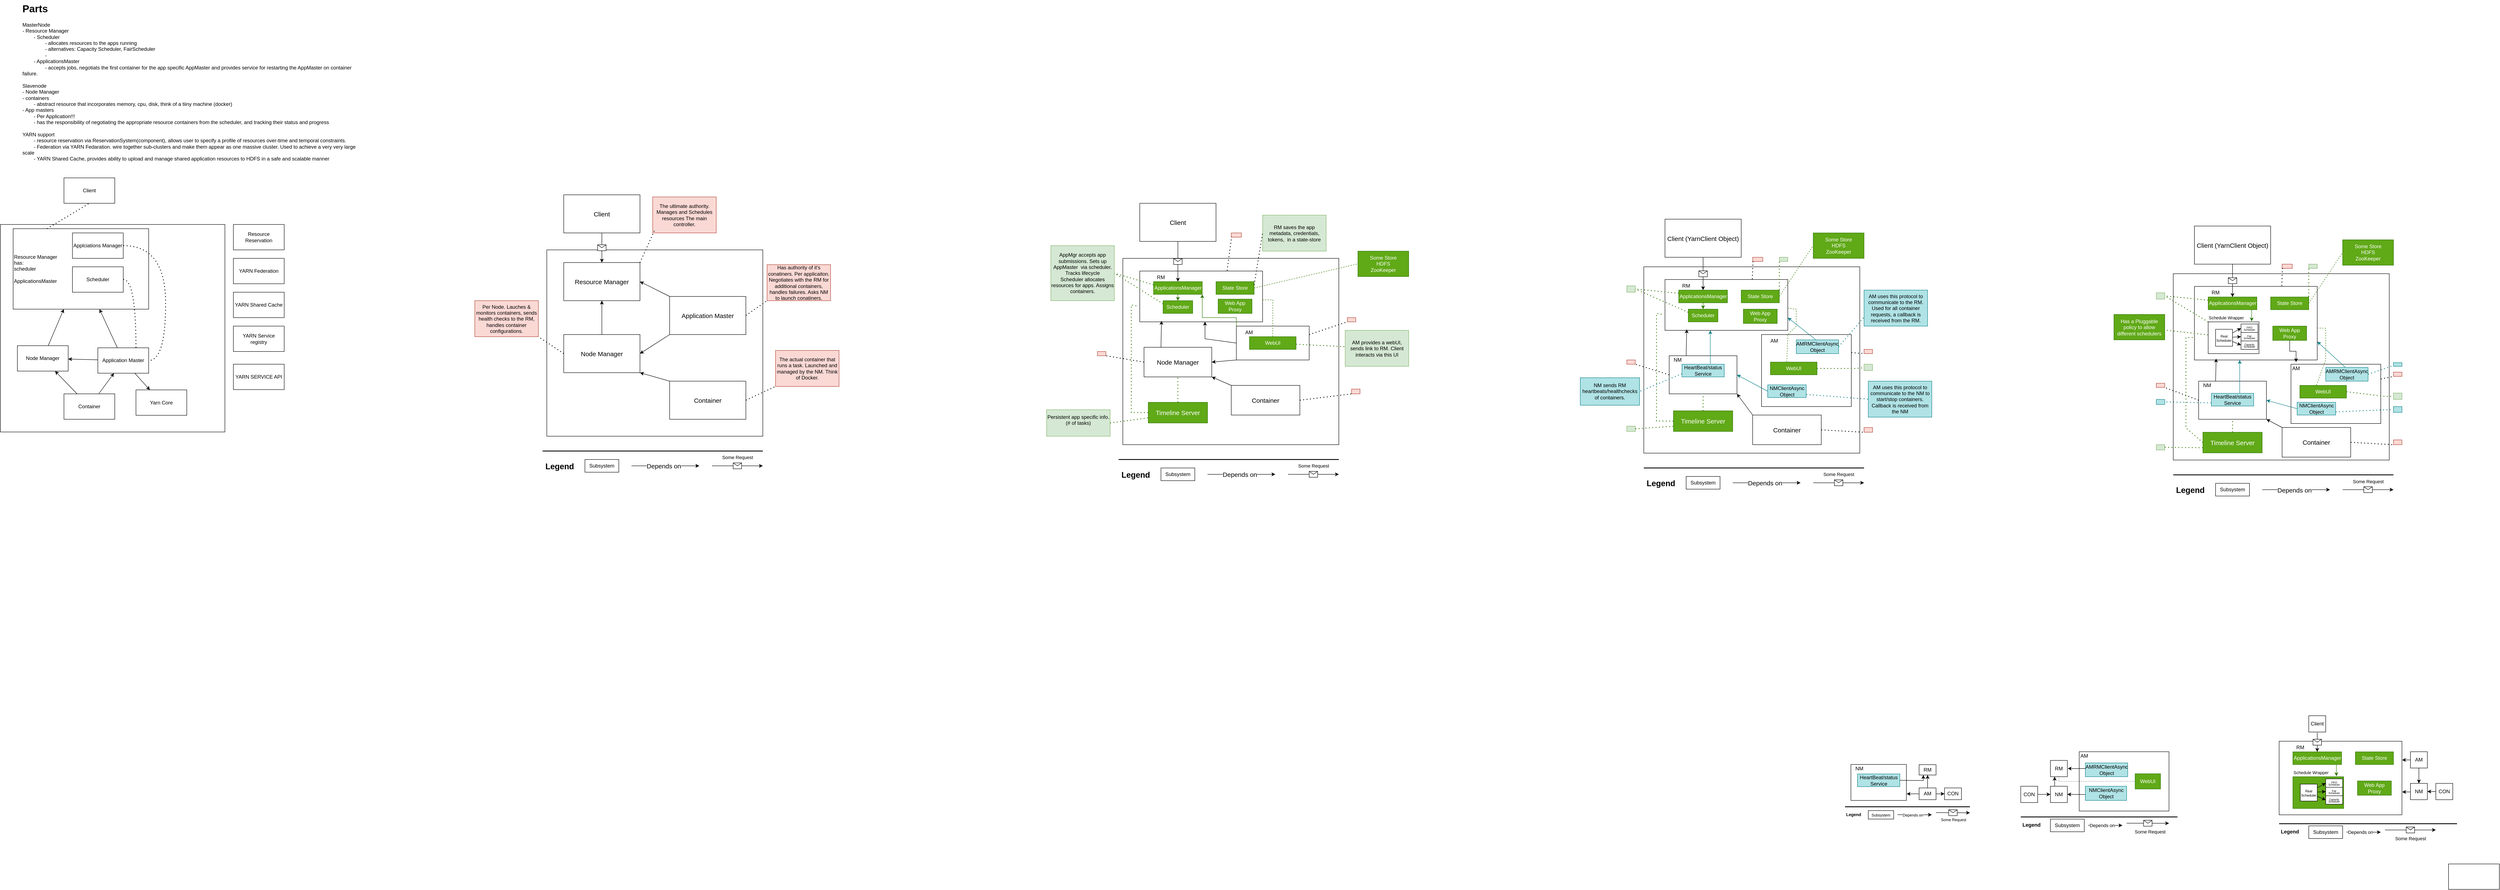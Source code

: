 <mxfile version="28.2.6">
  <diagram name="Page-1" id="G8NYhc_L8yMbjAHVzwG-">
    <mxGraphModel dx="758" dy="415" grid="1" gridSize="10" guides="1" tooltips="1" connect="1" arrows="1" fold="1" page="1" pageScale="1" pageWidth="850" pageHeight="1100" math="0" shadow="0">
      <root>
        <mxCell id="0" />
        <mxCell id="1" parent="0" />
        <mxCell id="2d2gMoqNS-ZqPiem65WK-15" value="" style="rounded=0;whiteSpace=wrap;html=1;" parent="1" vertex="1">
          <mxGeometry x="20" y="530" width="530" height="490" as="geometry" />
        </mxCell>
        <mxCell id="2d2gMoqNS-ZqPiem65WK-1" value="&lt;h1 style=&quot;margin-top: 0px;&quot;&gt;Parts&lt;/h1&gt;&lt;div&gt;MasterNode&lt;/div&gt;&lt;div&gt;- Resource Manager&lt;/div&gt;&lt;div&gt;&lt;span style=&quot;white-space: pre;&quot;&gt;&#x9;&lt;/span&gt;- Scheduler&lt;br&gt;&lt;/div&gt;&lt;div&gt;&lt;span style=&quot;white-space: pre;&quot;&gt;&#x9;&lt;/span&gt;&lt;span style=&quot;white-space: pre;&quot;&gt;&#x9;&lt;/span&gt;- allocates resources to the apps running&lt;br&gt;&lt;/div&gt;&lt;div&gt;&lt;span style=&quot;white-space: pre;&quot;&gt;&#x9;&lt;/span&gt;&lt;span style=&quot;white-space: pre;&quot;&gt;&#x9;&lt;/span&gt;- alternatives: Capacity Scheduler, FairScheduler&lt;br&gt;&lt;/div&gt;&lt;div&gt;&lt;span style=&quot;white-space: pre;&quot;&gt;&#x9;&lt;/span&gt;&lt;span style=&quot;white-space: pre;&quot;&gt;&#x9;&lt;/span&gt;-&amp;nbsp;&lt;br&gt;&lt;/div&gt;&lt;div&gt;&lt;span style=&quot;white-space: pre;&quot;&gt;&#x9;&lt;/span&gt;- ApplicationsMaster&lt;br&gt;&lt;/div&gt;&lt;div&gt;&lt;span style=&quot;white-space: pre;&quot;&gt;&#x9;&lt;/span&gt;&lt;span style=&quot;white-space: pre;&quot;&gt;&#x9;&lt;/span&gt;- accepts jobs, negotiats the first container for the app specific AppMaster and provides service for restarting the AppMaster on container failure.&lt;br&gt;&lt;/div&gt;&lt;div&gt;&lt;br&gt;&lt;/div&gt;&lt;div&gt;Slavenode&lt;/div&gt;&lt;div&gt;- Node Manager&lt;/div&gt;&lt;div&gt;- containers&lt;/div&gt;&lt;div&gt;&lt;span style=&quot;white-space: pre;&quot;&gt;&#x9;&lt;/span&gt;- abstract resource that incorporates memory, cpu, disk, think of a tiiny machine (docker)&lt;br&gt;&lt;/div&gt;&lt;div&gt;- App masters&lt;/div&gt;&lt;div&gt;&lt;span style=&quot;white-space: pre;&quot;&gt;&#x9;&lt;/span&gt;- Per Application!!!&lt;br&gt;&lt;/div&gt;&lt;div&gt;&lt;span style=&quot;white-space: pre;&quot;&gt;&#x9;&lt;/span&gt;- has the responsibility of negotiating the appropriate resource containers from the scheduler, and tracking their status and progress&lt;br&gt;&lt;/div&gt;&lt;div&gt;&lt;br&gt;&lt;/div&gt;&lt;div&gt;YARN support&lt;/div&gt;&lt;div&gt;&lt;span style=&quot;white-space: pre;&quot;&gt;&#x9;&lt;/span&gt;- resource reservation via ReservationSystem(component), allows user to specify a profile of resources over-time and temporal constraints.&lt;br&gt;&lt;/div&gt;&lt;div&gt;&lt;span style=&quot;white-space: pre;&quot;&gt;&#x9;&lt;/span&gt;- Federation via YARN Fedaration. wire together sub-clusters and make them appear as one massive cluster. Used to achieve a very very large scale&lt;/div&gt;&lt;div&gt;&lt;span style=&quot;white-space: pre;&quot;&gt;&#x9;&lt;/span&gt;- YARN Shared Cache, provides ability to upload and manage shared application resources to HDFS in a safe and scalable manner&lt;br&gt;&lt;/div&gt;" style="text;html=1;whiteSpace=wrap;overflow=hidden;rounded=0;" parent="1" vertex="1">
          <mxGeometry x="70" width="790" height="440" as="geometry" />
        </mxCell>
        <mxCell id="2d2gMoqNS-ZqPiem65WK-2" value="Resource Manager&lt;br&gt;has:&lt;br&gt;scheduler&lt;br&gt;&lt;br&gt;ApplicationsMaster" style="rounded=0;whiteSpace=wrap;html=1;convertToSvg=0;labelPosition=center;verticalLabelPosition=middle;align=left;verticalAlign=middle;" parent="1" vertex="1">
          <mxGeometry x="50" y="540" width="320" height="190" as="geometry" />
        </mxCell>
        <mxCell id="2d2gMoqNS-ZqPiem65WK-3" value="Application Master" style="rounded=0;whiteSpace=wrap;html=1;" parent="1" vertex="1">
          <mxGeometry x="250" y="821.25" width="120" height="60" as="geometry" />
        </mxCell>
        <mxCell id="2d2gMoqNS-ZqPiem65WK-4" value="Container" style="rounded=0;whiteSpace=wrap;html=1;" parent="1" vertex="1">
          <mxGeometry x="170" y="930.0" width="120" height="60" as="geometry" />
        </mxCell>
        <mxCell id="2d2gMoqNS-ZqPiem65WK-5" value="Node Manager" style="rounded=0;whiteSpace=wrap;html=1;" parent="1" vertex="1">
          <mxGeometry x="60" y="816.25" width="120" height="60" as="geometry" />
        </mxCell>
        <mxCell id="2d2gMoqNS-ZqPiem65WK-6" value="" style="endArrow=classic;html=1;rounded=0;" parent="1" source="2d2gMoqNS-ZqPiem65WK-3" target="2d2gMoqNS-ZqPiem65WK-2" edge="1">
          <mxGeometry width="50" height="50" relative="1" as="geometry">
            <mxPoint x="270" y="1010" as="sourcePoint" />
            <mxPoint x="320" y="960" as="targetPoint" />
          </mxGeometry>
        </mxCell>
        <mxCell id="2d2gMoqNS-ZqPiem65WK-7" value="" style="endArrow=classic;html=1;rounded=0;" parent="1" source="2d2gMoqNS-ZqPiem65WK-4" target="2d2gMoqNS-ZqPiem65WK-3" edge="1">
          <mxGeometry width="50" height="50" relative="1" as="geometry">
            <mxPoint x="530" y="1010" as="sourcePoint" />
            <mxPoint x="530" y="630" as="targetPoint" />
          </mxGeometry>
        </mxCell>
        <mxCell id="2d2gMoqNS-ZqPiem65WK-8" value="" style="endArrow=classic;html=1;rounded=0;" parent="1" source="2d2gMoqNS-ZqPiem65WK-5" target="2d2gMoqNS-ZqPiem65WK-2" edge="1">
          <mxGeometry width="50" height="50" relative="1" as="geometry">
            <mxPoint x="160" y="1120" as="sourcePoint" />
            <mxPoint x="210" y="1070" as="targetPoint" />
          </mxGeometry>
        </mxCell>
        <mxCell id="2d2gMoqNS-ZqPiem65WK-9" value="" style="endArrow=classic;html=1;rounded=0;" parent="1" source="2d2gMoqNS-ZqPiem65WK-4" target="2d2gMoqNS-ZqPiem65WK-5" edge="1">
          <mxGeometry width="50" height="50" relative="1" as="geometry">
            <mxPoint x="560" y="1060" as="sourcePoint" />
            <mxPoint x="610" y="1010" as="targetPoint" />
          </mxGeometry>
        </mxCell>
        <mxCell id="2d2gMoqNS-ZqPiem65WK-10" value="" style="endArrow=classic;html=1;rounded=0;" parent="1" source="2d2gMoqNS-ZqPiem65WK-3" target="2d2gMoqNS-ZqPiem65WK-5" edge="1">
          <mxGeometry width="50" height="50" relative="1" as="geometry">
            <mxPoint x="400" y="1040" as="sourcePoint" />
            <mxPoint x="450" y="990" as="targetPoint" />
          </mxGeometry>
        </mxCell>
        <mxCell id="2d2gMoqNS-ZqPiem65WK-11" value="Client" style="rounded=0;whiteSpace=wrap;html=1;" parent="1" vertex="1">
          <mxGeometry x="170" y="420" width="120" height="60" as="geometry" />
        </mxCell>
        <mxCell id="2d2gMoqNS-ZqPiem65WK-14" value="" style="endArrow=none;dashed=1;html=1;dashPattern=1 3;strokeWidth=2;rounded=0;entryX=0.5;entryY=1;entryDx=0;entryDy=0;exitX=0.25;exitY=0;exitDx=0;exitDy=0;" parent="1" source="2d2gMoqNS-ZqPiem65WK-2" target="2d2gMoqNS-ZqPiem65WK-11" edge="1">
          <mxGeometry width="50" height="50" relative="1" as="geometry">
            <mxPoint x="400" y="550" as="sourcePoint" />
            <mxPoint x="450" y="500" as="targetPoint" />
          </mxGeometry>
        </mxCell>
        <mxCell id="2d2gMoqNS-ZqPiem65WK-17" value="Resource Reservation" style="rounded=0;whiteSpace=wrap;html=1;" parent="1" vertex="1">
          <mxGeometry x="570" y="530" width="120" height="60" as="geometry" />
        </mxCell>
        <mxCell id="2d2gMoqNS-ZqPiem65WK-18" value="YARN Federation" style="rounded=0;whiteSpace=wrap;html=1;" parent="1" vertex="1">
          <mxGeometry x="570" y="610" width="120" height="60" as="geometry" />
        </mxCell>
        <mxCell id="2d2gMoqNS-ZqPiem65WK-19" value="YARN Shared Cache" style="rounded=0;whiteSpace=wrap;html=1;" parent="1" vertex="1">
          <mxGeometry x="570" y="690" width="120" height="60" as="geometry" />
        </mxCell>
        <mxCell id="2d2gMoqNS-ZqPiem65WK-20" value="Applciations Manager" style="rounded=0;whiteSpace=wrap;html=1;" parent="1" vertex="1">
          <mxGeometry x="190" y="550" width="120" height="60" as="geometry" />
        </mxCell>
        <mxCell id="2d2gMoqNS-ZqPiem65WK-21" value="" style="endArrow=none;dashed=1;html=1;dashPattern=1 3;strokeWidth=2;rounded=0;edgeStyle=orthogonalEdgeStyle;curved=1;exitX=1;exitY=0.5;exitDx=0;exitDy=0;entryX=1;entryY=0.5;entryDx=0;entryDy=0;" parent="1" source="2d2gMoqNS-ZqPiem65WK-20" target="2d2gMoqNS-ZqPiem65WK-3" edge="1">
          <mxGeometry width="50" height="50" relative="1" as="geometry">
            <mxPoint x="380" y="620" as="sourcePoint" />
            <mxPoint x="480" y="580" as="targetPoint" />
            <Array as="points">
              <mxPoint x="410" y="580" />
              <mxPoint x="410" y="851" />
            </Array>
          </mxGeometry>
        </mxCell>
        <mxCell id="2d2gMoqNS-ZqPiem65WK-22" value="Scheduler" style="rounded=0;whiteSpace=wrap;html=1;" parent="1" vertex="1">
          <mxGeometry x="190" y="630" width="120" height="60" as="geometry" />
        </mxCell>
        <mxCell id="2d2gMoqNS-ZqPiem65WK-23" value="" style="endArrow=none;dashed=1;html=1;dashPattern=1 3;strokeWidth=2;rounded=0;edgeStyle=orthogonalEdgeStyle;curved=1;exitX=1;exitY=0.5;exitDx=0;exitDy=0;entryX=0.75;entryY=0;entryDx=0;entryDy=0;" parent="1" source="2d2gMoqNS-ZqPiem65WK-22" target="2d2gMoqNS-ZqPiem65WK-3" edge="1">
          <mxGeometry width="50" height="50" relative="1" as="geometry">
            <mxPoint x="400" y="680" as="sourcePoint" />
            <mxPoint x="570" y="680" as="targetPoint" />
            <Array as="points">
              <mxPoint x="340" y="660" />
            </Array>
          </mxGeometry>
        </mxCell>
        <mxCell id="2d2gMoqNS-ZqPiem65WK-24" value="Yarn Core" style="rounded=0;whiteSpace=wrap;html=1;" parent="1" vertex="1">
          <mxGeometry x="340" y="920.62" width="120" height="60" as="geometry" />
        </mxCell>
        <mxCell id="2d2gMoqNS-ZqPiem65WK-25" value="" style="endArrow=classic;html=1;rounded=0;" parent="1" source="2d2gMoqNS-ZqPiem65WK-3" target="2d2gMoqNS-ZqPiem65WK-24" edge="1">
          <mxGeometry width="50" height="50" relative="1" as="geometry">
            <mxPoint x="480" y="660" as="sourcePoint" />
            <mxPoint x="450" y="790" as="targetPoint" />
          </mxGeometry>
        </mxCell>
        <mxCell id="2d2gMoqNS-ZqPiem65WK-26" value="YARN Service registry" style="rounded=0;whiteSpace=wrap;html=1;" parent="1" vertex="1">
          <mxGeometry x="570" y="770" width="120" height="60" as="geometry" />
        </mxCell>
        <mxCell id="2d2gMoqNS-ZqPiem65WK-27" value="YARN SERVICE API" style="rounded=0;whiteSpace=wrap;html=1;" parent="1" vertex="1">
          <mxGeometry x="570" y="860" width="120" height="60" as="geometry" />
        </mxCell>
        <mxCell id="roeTtBz35SPDsCf-vEHS-1" value="" style="rounded=0;whiteSpace=wrap;html=1;" parent="1" vertex="1">
          <mxGeometry x="1310" y="590" width="510" height="440" as="geometry" />
        </mxCell>
        <mxCell id="roeTtBz35SPDsCf-vEHS-2" value="&lt;font style=&quot;font-size: 15px;&quot;&gt;Resource Manager&lt;/font&gt;" style="rounded=0;whiteSpace=wrap;html=1;" parent="1" vertex="1">
          <mxGeometry x="1350" y="620" width="180" height="90" as="geometry" />
        </mxCell>
        <mxCell id="roeTtBz35SPDsCf-vEHS-3" value="&lt;span style=&quot;font-size: 15px;&quot;&gt;Application Master&lt;/span&gt;" style="rounded=0;whiteSpace=wrap;html=1;" parent="1" vertex="1">
          <mxGeometry x="1600" y="700" width="180" height="90" as="geometry" />
        </mxCell>
        <mxCell id="roeTtBz35SPDsCf-vEHS-4" value="&lt;font style=&quot;font-size: 15px;&quot;&gt;Node Manager&lt;/font&gt;" style="rounded=0;whiteSpace=wrap;html=1;" parent="1" vertex="1">
          <mxGeometry x="1350" y="790" width="180" height="90" as="geometry" />
        </mxCell>
        <mxCell id="roeTtBz35SPDsCf-vEHS-5" value="" style="endArrow=classic;html=1;rounded=0;entryX=0.5;entryY=1;entryDx=0;entryDy=0;exitX=0.5;exitY=0;exitDx=0;exitDy=0;" parent="1" source="roeTtBz35SPDsCf-vEHS-4" target="roeTtBz35SPDsCf-vEHS-2" edge="1">
          <mxGeometry width="50" height="50" relative="1" as="geometry">
            <mxPoint x="1510" y="760" as="sourcePoint" />
            <mxPoint x="1560" y="710" as="targetPoint" />
          </mxGeometry>
        </mxCell>
        <mxCell id="roeTtBz35SPDsCf-vEHS-7" value="" style="endArrow=classic;html=1;rounded=0;entryX=1;entryY=0.5;entryDx=0;entryDy=0;exitX=0;exitY=0;exitDx=0;exitDy=0;" parent="1" source="roeTtBz35SPDsCf-vEHS-3" target="roeTtBz35SPDsCf-vEHS-2" edge="1">
          <mxGeometry width="50" height="50" relative="1" as="geometry">
            <mxPoint x="1570" y="800" as="sourcePoint" />
            <mxPoint x="1620" y="750" as="targetPoint" />
          </mxGeometry>
        </mxCell>
        <mxCell id="roeTtBz35SPDsCf-vEHS-8" value="" style="endArrow=classic;html=1;rounded=0;entryX=1;entryY=0.5;entryDx=0;entryDy=0;exitX=0;exitY=1;exitDx=0;exitDy=0;" parent="1" source="roeTtBz35SPDsCf-vEHS-3" target="roeTtBz35SPDsCf-vEHS-4" edge="1">
          <mxGeometry width="50" height="50" relative="1" as="geometry">
            <mxPoint x="1600" y="870" as="sourcePoint" />
            <mxPoint x="1650" y="820" as="targetPoint" />
          </mxGeometry>
        </mxCell>
        <mxCell id="roeTtBz35SPDsCf-vEHS-9" value="&lt;font style=&quot;font-size: 15px;&quot;&gt;Container&lt;/font&gt;" style="rounded=0;whiteSpace=wrap;html=1;" parent="1" vertex="1">
          <mxGeometry x="1600" y="900" width="180" height="90" as="geometry" />
        </mxCell>
        <mxCell id="roeTtBz35SPDsCf-vEHS-10" value="" style="endArrow=classic;html=1;rounded=0;entryX=1;entryY=1;entryDx=0;entryDy=0;exitX=0;exitY=0;exitDx=0;exitDy=0;" parent="1" source="roeTtBz35SPDsCf-vEHS-9" target="roeTtBz35SPDsCf-vEHS-4" edge="1">
          <mxGeometry width="50" height="50" relative="1" as="geometry">
            <mxPoint x="1540" y="1010" as="sourcePoint" />
            <mxPoint x="1590" y="960" as="targetPoint" />
          </mxGeometry>
        </mxCell>
        <mxCell id="s7-J1qARUTeS9T5cuUp7-2" value="&lt;span style=&quot;font-size: 15px;&quot;&gt;Client&lt;/span&gt;" style="rounded=0;whiteSpace=wrap;html=1;" parent="1" vertex="1">
          <mxGeometry x="1350" y="460" width="180" height="90" as="geometry" />
        </mxCell>
        <mxCell id="s7-J1qARUTeS9T5cuUp7-3" value="" style="endArrow=classic;html=1;rounded=0;exitX=0.5;exitY=1;exitDx=0;exitDy=0;" parent="1" source="s7-J1qARUTeS9T5cuUp7-2" target="roeTtBz35SPDsCf-vEHS-2" edge="1">
          <mxGeometry relative="1" as="geometry">
            <mxPoint x="1400" y="580" as="sourcePoint" />
            <mxPoint x="1500" y="580" as="targetPoint" />
          </mxGeometry>
        </mxCell>
        <mxCell id="s7-J1qARUTeS9T5cuUp7-4" value="" style="shape=message;html=1;outlineConnect=0;" parent="s7-J1qARUTeS9T5cuUp7-3" vertex="1">
          <mxGeometry width="20" height="14" relative="1" as="geometry">
            <mxPoint x="-10" y="-7" as="offset" />
          </mxGeometry>
        </mxCell>
        <mxCell id="s7-J1qARUTeS9T5cuUp7-5" value="The ultimate authority. Manages and Schedules resources The main controller." style="html=1;whiteSpace=wrap;fillColor=#fad9d5;strokeColor=#ae4132;" parent="1" vertex="1">
          <mxGeometry x="1560" y="465" width="150" height="85" as="geometry" />
        </mxCell>
        <mxCell id="s7-J1qARUTeS9T5cuUp7-6" value="" style="endArrow=none;dashed=1;html=1;dashPattern=1 3;strokeWidth=2;rounded=0;exitX=1;exitY=0;exitDx=0;exitDy=0;entryX=0.036;entryY=0.903;entryDx=0;entryDy=0;entryPerimeter=0;" parent="1" source="roeTtBz35SPDsCf-vEHS-2" target="s7-J1qARUTeS9T5cuUp7-5" edge="1">
          <mxGeometry width="50" height="50" relative="1" as="geometry">
            <mxPoint x="1580" y="660" as="sourcePoint" />
            <mxPoint x="1630" y="610" as="targetPoint" />
          </mxGeometry>
        </mxCell>
        <mxCell id="s7-J1qARUTeS9T5cuUp7-7" value="Has authority of it&#39;s conatiners. Per applicaiton. Negotiates with the RM for additional containers, handles failures. Asks NM to launch conatiners." style="html=1;whiteSpace=wrap;fillColor=#fad9d5;strokeColor=#ae4132;" parent="1" vertex="1">
          <mxGeometry x="1830" y="625" width="150" height="85" as="geometry" />
        </mxCell>
        <mxCell id="s7-J1qARUTeS9T5cuUp7-8" value="" style="endArrow=none;dashed=1;html=1;dashPattern=1 3;strokeWidth=2;rounded=0;exitX=1;exitY=0.5;exitDx=0;exitDy=0;entryX=0;entryY=1;entryDx=0;entryDy=0;" parent="1" source="roeTtBz35SPDsCf-vEHS-3" target="s7-J1qARUTeS9T5cuUp7-7" edge="1">
          <mxGeometry width="50" height="50" relative="1" as="geometry">
            <mxPoint x="1850" y="790" as="sourcePoint" />
            <mxPoint x="1900" y="740" as="targetPoint" />
          </mxGeometry>
        </mxCell>
        <mxCell id="s7-J1qARUTeS9T5cuUp7-9" value="Per Node. Lauches &amp;amp; monitors containers, sends health checks to the RM, handles container configurations." style="html=1;whiteSpace=wrap;fillColor=#fad9d5;strokeColor=#ae4132;" parent="1" vertex="1">
          <mxGeometry x="1140" y="710" width="150" height="85" as="geometry" />
        </mxCell>
        <mxCell id="s7-J1qARUTeS9T5cuUp7-10" value="" style="endArrow=none;dashed=1;html=1;dashPattern=1 3;strokeWidth=2;rounded=0;entryX=1;entryY=1;entryDx=0;entryDy=0;exitX=0;exitY=0.5;exitDx=0;exitDy=0;" parent="1" source="roeTtBz35SPDsCf-vEHS-4" target="s7-J1qARUTeS9T5cuUp7-9" edge="1">
          <mxGeometry width="50" height="50" relative="1" as="geometry">
            <mxPoint x="1240" y="860" as="sourcePoint" />
            <mxPoint x="1290" y="810" as="targetPoint" />
          </mxGeometry>
        </mxCell>
        <mxCell id="s7-J1qARUTeS9T5cuUp7-11" value="The actual container that runs a task. Launched and managed by the NM. Think of Docker." style="html=1;whiteSpace=wrap;fillColor=#fad9d5;strokeColor=#ae4132;" parent="1" vertex="1">
          <mxGeometry x="1850" y="827.5" width="150" height="85" as="geometry" />
        </mxCell>
        <mxCell id="s7-J1qARUTeS9T5cuUp7-12" value="" style="endArrow=none;dashed=1;html=1;dashPattern=1 3;strokeWidth=2;rounded=0;exitX=1;exitY=0.5;exitDx=0;exitDy=0;entryX=0;entryY=1;entryDx=0;entryDy=0;" parent="1" source="roeTtBz35SPDsCf-vEHS-9" target="s7-J1qARUTeS9T5cuUp7-11" edge="1">
          <mxGeometry width="50" height="50" relative="1" as="geometry">
            <mxPoint x="1800" y="1000" as="sourcePoint" />
            <mxPoint x="1850" y="950" as="targetPoint" />
          </mxGeometry>
        </mxCell>
        <mxCell id="s7-J1qARUTeS9T5cuUp7-15" value="" style="line;strokeWidth=2;html=1;" parent="1" vertex="1">
          <mxGeometry x="1300" y="1060" width="520" height="10" as="geometry" />
        </mxCell>
        <mxCell id="s7-J1qARUTeS9T5cuUp7-16" value="&lt;font style=&quot;font-size: 19px;&quot;&gt;Legend&lt;/font&gt;" style="text;strokeColor=none;fillColor=none;html=1;fontSize=24;fontStyle=1;verticalAlign=middle;align=center;" parent="1" vertex="1">
          <mxGeometry x="1290" y="1080" width="100" height="40" as="geometry" />
        </mxCell>
        <mxCell id="s7-J1qARUTeS9T5cuUp7-17" value="Subsystem" style="rounded=0;whiteSpace=wrap;html=1;" parent="1" vertex="1">
          <mxGeometry x="1400" y="1085" width="80" height="30" as="geometry" />
        </mxCell>
        <mxCell id="s7-J1qARUTeS9T5cuUp7-18" value="" style="endArrow=classic;html=1;rounded=0;" parent="1" edge="1">
          <mxGeometry width="50" height="50" relative="1" as="geometry">
            <mxPoint x="1510" y="1100" as="sourcePoint" />
            <mxPoint x="1670" y="1100" as="targetPoint" />
          </mxGeometry>
        </mxCell>
        <mxCell id="s7-J1qARUTeS9T5cuUp7-19" value="&lt;font style=&quot;font-size: 15px;&quot;&gt;Depends on&lt;/font&gt;" style="edgeLabel;html=1;align=center;verticalAlign=middle;resizable=0;points=[];" parent="s7-J1qARUTeS9T5cuUp7-18" vertex="1" connectable="0">
          <mxGeometry x="-0.048" relative="1" as="geometry">
            <mxPoint as="offset" />
          </mxGeometry>
        </mxCell>
        <mxCell id="s7-J1qARUTeS9T5cuUp7-20" value="" style="endArrow=classic;html=1;rounded=0;" parent="1" edge="1">
          <mxGeometry relative="1" as="geometry">
            <mxPoint x="1700" y="1100" as="sourcePoint" />
            <mxPoint x="1820" y="1100" as="targetPoint" />
          </mxGeometry>
        </mxCell>
        <mxCell id="s7-J1qARUTeS9T5cuUp7-21" value="" style="shape=message;html=1;outlineConnect=0;" parent="s7-J1qARUTeS9T5cuUp7-20" vertex="1">
          <mxGeometry width="20" height="14" relative="1" as="geometry">
            <mxPoint x="-10" y="-7" as="offset" />
          </mxGeometry>
        </mxCell>
        <mxCell id="s7-J1qARUTeS9T5cuUp7-23" value="Some Request" style="edgeLabel;html=1;align=center;verticalAlign=middle;resizable=0;points=[];" parent="s7-J1qARUTeS9T5cuUp7-20" vertex="1" connectable="0">
          <mxGeometry x="-0.516" y="1" relative="1" as="geometry">
            <mxPoint x="31" y="-19" as="offset" />
          </mxGeometry>
        </mxCell>
        <mxCell id="s7-J1qARUTeS9T5cuUp7-54" value="" style="rounded=0;whiteSpace=wrap;html=1;" parent="1" vertex="1">
          <mxGeometry x="2670" y="610" width="510" height="440" as="geometry" />
        </mxCell>
        <mxCell id="s7-J1qARUTeS9T5cuUp7-55" value="" style="rounded=0;whiteSpace=wrap;html=1;" parent="1" vertex="1">
          <mxGeometry x="2710" y="640" width="290" height="120" as="geometry" />
        </mxCell>
        <mxCell id="s7-J1qARUTeS9T5cuUp7-56" value="" style="rounded=0;whiteSpace=wrap;html=1;" parent="1" vertex="1">
          <mxGeometry x="2938" y="770" width="172" height="80" as="geometry" />
        </mxCell>
        <mxCell id="s7-J1qARUTeS9T5cuUp7-57" value="&lt;font style=&quot;font-size: 15px;&quot;&gt;Node Manager&lt;/font&gt;" style="rounded=0;whiteSpace=wrap;html=1;" parent="1" vertex="1">
          <mxGeometry x="2720" y="820" width="160" height="70" as="geometry" />
        </mxCell>
        <mxCell id="s7-J1qARUTeS9T5cuUp7-59" value="" style="endArrow=classic;html=1;rounded=0;entryX=1;entryY=1;entryDx=0;entryDy=0;exitX=0;exitY=0;exitDx=0;exitDy=0;fillColor=#60a917;strokeColor=#2D7600;edgeStyle=orthogonalEdgeStyle;" parent="1" source="s7-J1qARUTeS9T5cuUp7-56" target="s7-J1qARUTeS9T5cuUp7-83" edge="1">
          <mxGeometry width="50" height="50" relative="1" as="geometry">
            <mxPoint x="2930" y="820" as="sourcePoint" />
            <mxPoint x="2980" y="770" as="targetPoint" />
            <Array as="points">
              <mxPoint x="2938" y="750" />
              <mxPoint x="2858" y="750" />
            </Array>
          </mxGeometry>
        </mxCell>
        <mxCell id="s7-J1qARUTeS9T5cuUp7-60" value="" style="endArrow=classic;html=1;rounded=0;entryX=1;entryY=0.5;entryDx=0;entryDy=0;exitX=0;exitY=1;exitDx=0;exitDy=0;" parent="1" source="s7-J1qARUTeS9T5cuUp7-56" target="s7-J1qARUTeS9T5cuUp7-57" edge="1">
          <mxGeometry width="50" height="50" relative="1" as="geometry">
            <mxPoint x="2960" y="890" as="sourcePoint" />
            <mxPoint x="3010" y="840" as="targetPoint" />
          </mxGeometry>
        </mxCell>
        <mxCell id="s7-J1qARUTeS9T5cuUp7-61" value="&lt;font style=&quot;font-size: 15px;&quot;&gt;Container&lt;/font&gt;" style="rounded=0;whiteSpace=wrap;html=1;" parent="1" vertex="1">
          <mxGeometry x="2926" y="910" width="162" height="70" as="geometry" />
        </mxCell>
        <mxCell id="s7-J1qARUTeS9T5cuUp7-62" value="" style="endArrow=classic;html=1;rounded=0;entryX=1;entryY=1;entryDx=0;entryDy=0;exitX=0;exitY=0;exitDx=0;exitDy=0;" parent="1" source="s7-J1qARUTeS9T5cuUp7-61" target="s7-J1qARUTeS9T5cuUp7-57" edge="1">
          <mxGeometry width="50" height="50" relative="1" as="geometry">
            <mxPoint x="2900" y="1030" as="sourcePoint" />
            <mxPoint x="2950" y="980" as="targetPoint" />
          </mxGeometry>
        </mxCell>
        <mxCell id="s7-J1qARUTeS9T5cuUp7-63" value="&lt;span style=&quot;font-size: 15px;&quot;&gt;Client&lt;/span&gt;" style="rounded=0;whiteSpace=wrap;html=1;" parent="1" vertex="1">
          <mxGeometry x="2710" y="480" width="180" height="90" as="geometry" />
        </mxCell>
        <mxCell id="s7-J1qARUTeS9T5cuUp7-64" value="" style="endArrow=classic;html=1;rounded=0;exitX=0.5;exitY=1;exitDx=0;exitDy=0;" parent="1" source="s7-J1qARUTeS9T5cuUp7-63" target="s7-J1qARUTeS9T5cuUp7-83" edge="1">
          <mxGeometry relative="1" as="geometry">
            <mxPoint x="2760" y="600" as="sourcePoint" />
            <mxPoint x="2860" y="600" as="targetPoint" />
          </mxGeometry>
        </mxCell>
        <mxCell id="s7-J1qARUTeS9T5cuUp7-65" value="" style="shape=message;html=1;outlineConnect=0;" parent="s7-J1qARUTeS9T5cuUp7-64" vertex="1">
          <mxGeometry width="20" height="14" relative="1" as="geometry">
            <mxPoint x="-10" y="-7" as="offset" />
          </mxGeometry>
        </mxCell>
        <mxCell id="s7-J1qARUTeS9T5cuUp7-66" value="" style="html=1;whiteSpace=wrap;fillColor=#fad9d5;strokeColor=#ae4132;" parent="1" vertex="1">
          <mxGeometry x="2926" y="550" width="24" height="10" as="geometry" />
        </mxCell>
        <mxCell id="s7-J1qARUTeS9T5cuUp7-67" value="" style="endArrow=none;dashed=1;html=1;dashPattern=1 3;strokeWidth=2;rounded=0;exitX=0.711;exitY=-0.008;exitDx=0;exitDy=0;entryX=0.036;entryY=0.903;entryDx=0;entryDy=0;entryPerimeter=0;exitPerimeter=0;" parent="1" source="s7-J1qARUTeS9T5cuUp7-55" target="s7-J1qARUTeS9T5cuUp7-66" edge="1">
          <mxGeometry width="50" height="50" relative="1" as="geometry">
            <mxPoint x="2940" y="680" as="sourcePoint" />
            <mxPoint x="2990" y="630" as="targetPoint" />
          </mxGeometry>
        </mxCell>
        <mxCell id="s7-J1qARUTeS9T5cuUp7-68" value="" style="html=1;whiteSpace=wrap;fillColor=#fad9d5;strokeColor=#ae4132;" parent="1" vertex="1">
          <mxGeometry x="3200" y="750" width="20" height="10" as="geometry" />
        </mxCell>
        <mxCell id="s7-J1qARUTeS9T5cuUp7-69" value="" style="endArrow=none;dashed=1;html=1;dashPattern=1 3;strokeWidth=2;rounded=0;exitX=1;exitY=0.25;exitDx=0;exitDy=0;entryX=0;entryY=1;entryDx=0;entryDy=0;" parent="1" source="s7-J1qARUTeS9T5cuUp7-56" target="s7-J1qARUTeS9T5cuUp7-68" edge="1">
          <mxGeometry width="50" height="50" relative="1" as="geometry">
            <mxPoint x="3210" y="810" as="sourcePoint" />
            <mxPoint x="3260" y="760" as="targetPoint" />
          </mxGeometry>
        </mxCell>
        <mxCell id="s7-J1qARUTeS9T5cuUp7-70" value="" style="html=1;whiteSpace=wrap;fillColor=#fad9d5;strokeColor=#ae4132;" parent="1" vertex="1">
          <mxGeometry x="2610" y="830" width="20" height="10" as="geometry" />
        </mxCell>
        <mxCell id="s7-J1qARUTeS9T5cuUp7-71" value="" style="endArrow=none;dashed=1;html=1;dashPattern=1 3;strokeWidth=2;rounded=0;entryX=1;entryY=1;entryDx=0;entryDy=0;exitX=0;exitY=0.5;exitDx=0;exitDy=0;" parent="1" source="s7-J1qARUTeS9T5cuUp7-57" target="s7-J1qARUTeS9T5cuUp7-70" edge="1">
          <mxGeometry width="50" height="50" relative="1" as="geometry">
            <mxPoint x="2600" y="880" as="sourcePoint" />
            <mxPoint x="2650" y="830" as="targetPoint" />
          </mxGeometry>
        </mxCell>
        <mxCell id="s7-J1qARUTeS9T5cuUp7-72" value="" style="html=1;whiteSpace=wrap;fillColor=#fad9d5;strokeColor=#ae4132;" parent="1" vertex="1">
          <mxGeometry x="3210" y="918.75" width="20" height="11.25" as="geometry" />
        </mxCell>
        <mxCell id="s7-J1qARUTeS9T5cuUp7-73" value="" style="endArrow=none;dashed=1;html=1;dashPattern=1 3;strokeWidth=2;rounded=0;exitX=1;exitY=0.5;exitDx=0;exitDy=0;entryX=0;entryY=1;entryDx=0;entryDy=0;" parent="1" source="s7-J1qARUTeS9T5cuUp7-61" target="s7-J1qARUTeS9T5cuUp7-72" edge="1">
          <mxGeometry width="50" height="50" relative="1" as="geometry">
            <mxPoint x="3160" y="1020" as="sourcePoint" />
            <mxPoint x="3210" y="970" as="targetPoint" />
          </mxGeometry>
        </mxCell>
        <mxCell id="s7-J1qARUTeS9T5cuUp7-74" value="" style="line;strokeWidth=2;html=1;" parent="1" vertex="1">
          <mxGeometry x="2660" y="1080" width="520" height="10" as="geometry" />
        </mxCell>
        <mxCell id="s7-J1qARUTeS9T5cuUp7-75" value="&lt;font style=&quot;font-size: 19px;&quot;&gt;Legend&lt;/font&gt;" style="text;strokeColor=none;fillColor=none;html=1;fontSize=24;fontStyle=1;verticalAlign=middle;align=center;" parent="1" vertex="1">
          <mxGeometry x="2650" y="1100" width="100" height="40" as="geometry" />
        </mxCell>
        <mxCell id="s7-J1qARUTeS9T5cuUp7-76" value="Subsystem" style="rounded=0;whiteSpace=wrap;html=1;" parent="1" vertex="1">
          <mxGeometry x="2760" y="1105" width="80" height="30" as="geometry" />
        </mxCell>
        <mxCell id="s7-J1qARUTeS9T5cuUp7-77" value="" style="endArrow=classic;html=1;rounded=0;" parent="1" edge="1">
          <mxGeometry width="50" height="50" relative="1" as="geometry">
            <mxPoint x="2870" y="1120" as="sourcePoint" />
            <mxPoint x="3030" y="1120" as="targetPoint" />
          </mxGeometry>
        </mxCell>
        <mxCell id="s7-J1qARUTeS9T5cuUp7-78" value="&lt;font style=&quot;font-size: 15px;&quot;&gt;Depends on&lt;/font&gt;" style="edgeLabel;html=1;align=center;verticalAlign=middle;resizable=0;points=[];" parent="s7-J1qARUTeS9T5cuUp7-77" vertex="1" connectable="0">
          <mxGeometry x="-0.048" relative="1" as="geometry">
            <mxPoint as="offset" />
          </mxGeometry>
        </mxCell>
        <mxCell id="s7-J1qARUTeS9T5cuUp7-79" value="" style="endArrow=classic;html=1;rounded=0;" parent="1" edge="1">
          <mxGeometry relative="1" as="geometry">
            <mxPoint x="3060" y="1120" as="sourcePoint" />
            <mxPoint x="3180" y="1120" as="targetPoint" />
          </mxGeometry>
        </mxCell>
        <mxCell id="s7-J1qARUTeS9T5cuUp7-80" value="" style="shape=message;html=1;outlineConnect=0;" parent="s7-J1qARUTeS9T5cuUp7-79" vertex="1">
          <mxGeometry width="20" height="14" relative="1" as="geometry">
            <mxPoint x="-10" y="-7" as="offset" />
          </mxGeometry>
        </mxCell>
        <mxCell id="s7-J1qARUTeS9T5cuUp7-81" value="Some Request" style="edgeLabel;html=1;align=center;verticalAlign=middle;resizable=0;points=[];" parent="s7-J1qARUTeS9T5cuUp7-79" vertex="1" connectable="0">
          <mxGeometry x="-0.516" y="1" relative="1" as="geometry">
            <mxPoint x="31" y="-19" as="offset" />
          </mxGeometry>
        </mxCell>
        <mxCell id="s7-J1qARUTeS9T5cuUp7-82" value="Scheduler" style="rounded=0;whiteSpace=wrap;html=1;fillColor=#60a917;fontColor=#ffffff;strokeColor=#2D7600;" parent="1" vertex="1">
          <mxGeometry x="2765" y="710" width="70" height="30" as="geometry" />
        </mxCell>
        <mxCell id="s7-J1qARUTeS9T5cuUp7-83" value="ApplicationsManager" style="rounded=0;whiteSpace=wrap;html=1;fillColor=#60a917;fontColor=#ffffff;strokeColor=#2D7600;" parent="1" vertex="1">
          <mxGeometry x="2742.5" y="665" width="115" height="30" as="geometry" />
        </mxCell>
        <mxCell id="s7-J1qARUTeS9T5cuUp7-86" value="AppMgr accepts app submissions. Sets up AppMaster&amp;nbsp; via scheduler. Tracks lifecycle&lt;div&gt;Scheduler allocates resources for apps. Assigns containers.&lt;/div&gt;" style="html=1;whiteSpace=wrap;fillColor=#d5e8d4;strokeColor=#82b366;" parent="1" vertex="1">
          <mxGeometry x="2500" y="580" width="150" height="130" as="geometry" />
        </mxCell>
        <mxCell id="s7-J1qARUTeS9T5cuUp7-87" value="" style="endArrow=none;dashed=1;html=1;dashPattern=1 3;strokeWidth=2;rounded=0;entryX=1;entryY=0.5;entryDx=0;entryDy=0;exitX=0;exitY=0.25;exitDx=0;exitDy=0;fillColor=#60a917;strokeColor=#2D7600;" parent="1" source="s7-J1qARUTeS9T5cuUp7-83" target="s7-J1qARUTeS9T5cuUp7-86" edge="1">
          <mxGeometry width="50" height="50" relative="1" as="geometry">
            <mxPoint x="2650" y="710" as="sourcePoint" />
            <mxPoint x="2700" y="660" as="targetPoint" />
          </mxGeometry>
        </mxCell>
        <mxCell id="s7-J1qARUTeS9T5cuUp7-88" value="" style="endArrow=none;dashed=1;html=1;dashPattern=1 3;strokeWidth=2;rounded=0;entryX=1;entryY=0.5;entryDx=0;entryDy=0;exitX=0;exitY=0.25;exitDx=0;exitDy=0;fillColor=#60a917;strokeColor=#2D7600;" parent="1" source="s7-J1qARUTeS9T5cuUp7-82" target="s7-J1qARUTeS9T5cuUp7-86" edge="1">
          <mxGeometry width="50" height="50" relative="1" as="geometry">
            <mxPoint x="2763" y="755" as="sourcePoint" />
            <mxPoint x="2670" y="710" as="targetPoint" />
          </mxGeometry>
        </mxCell>
        <mxCell id="s7-J1qARUTeS9T5cuUp7-89" value="&lt;font&gt;State Store&lt;/font&gt;" style="rounded=0;whiteSpace=wrap;html=1;fillColor=#60a917;fontColor=#ffffff;strokeColor=#2D7600;" parent="1" vertex="1">
          <mxGeometry x="2890" y="665" width="90" height="30" as="geometry" />
        </mxCell>
        <mxCell id="s7-J1qARUTeS9T5cuUp7-90" value="RM saves the app metadata, credentials, tokens,&amp;nbsp; in a state-store" style="html=1;whiteSpace=wrap;fillColor=#d5e8d4;strokeColor=#82b366;" parent="1" vertex="1">
          <mxGeometry x="3000" y="508" width="150" height="85" as="geometry" />
        </mxCell>
        <mxCell id="s7-J1qARUTeS9T5cuUp7-92" value="" style="endArrow=none;dashed=1;html=1;dashPattern=1 3;strokeWidth=2;rounded=0;exitX=1;exitY=0.25;exitDx=0;exitDy=0;entryX=0;entryY=0.5;entryDx=0;entryDy=0;" parent="1" source="s7-J1qARUTeS9T5cuUp7-89" target="s7-J1qARUTeS9T5cuUp7-90" edge="1">
          <mxGeometry width="50" height="50" relative="1" as="geometry">
            <mxPoint x="3100" y="668" as="sourcePoint" />
            <mxPoint x="3135" y="590" as="targetPoint" />
          </mxGeometry>
        </mxCell>
        <mxCell id="s7-J1qARUTeS9T5cuUp7-95" value="RM" style="text;html=1;align=center;verticalAlign=middle;whiteSpace=wrap;rounded=0;" parent="1" vertex="1">
          <mxGeometry x="2730" y="640" width="60" height="30" as="geometry" />
        </mxCell>
        <mxCell id="s7-J1qARUTeS9T5cuUp7-96" value="Some Store&lt;div&gt;HDFS&lt;/div&gt;&lt;div&gt;ZooKeeper&lt;/div&gt;" style="rounded=0;whiteSpace=wrap;html=1;fillColor=#60a917;fontColor=#ffffff;strokeColor=#2D7600;" parent="1" vertex="1">
          <mxGeometry x="3225" y="593" width="120" height="60" as="geometry" />
        </mxCell>
        <mxCell id="s7-J1qARUTeS9T5cuUp7-98" value="&lt;font&gt;WebUI&lt;/font&gt;" style="rounded=0;whiteSpace=wrap;html=1;fillColor=#60a917;fontColor=#ffffff;strokeColor=#2D7600;" parent="1" vertex="1">
          <mxGeometry x="2969" y="795" width="110" height="30" as="geometry" />
        </mxCell>
        <mxCell id="s7-J1qARUTeS9T5cuUp7-99" value="AM" style="text;html=1;align=center;verticalAlign=middle;whiteSpace=wrap;rounded=0;" parent="1" vertex="1">
          <mxGeometry x="2938" y="770" width="60" height="30" as="geometry" />
        </mxCell>
        <mxCell id="s7-J1qARUTeS9T5cuUp7-100" value="AM provides a webUI, sends link to RM. Client interacts via this UI" style="html=1;whiteSpace=wrap;fillColor=#d5e8d4;strokeColor=#82b366;" parent="1" vertex="1">
          <mxGeometry x="3195" y="780" width="150" height="85" as="geometry" />
        </mxCell>
        <mxCell id="s7-J1qARUTeS9T5cuUp7-101" value="" style="endArrow=none;html=1;rounded=0;exitX=0.999;exitY=0.566;exitDx=0;exitDy=0;exitPerimeter=0;entryX=0.5;entryY=0;entryDx=0;entryDy=0;dashed=1;endFill=0;fillColor=#60a917;strokeColor=#2D7600;" parent="1" source="s7-J1qARUTeS9T5cuUp7-55" target="s7-J1qARUTeS9T5cuUp7-98" edge="1">
          <mxGeometry width="50" height="50" relative="1" as="geometry">
            <mxPoint x="3060" y="760" as="sourcePoint" />
            <mxPoint x="3110" y="710" as="targetPoint" />
            <Array as="points">
              <mxPoint x="3024" y="708" />
            </Array>
          </mxGeometry>
        </mxCell>
        <mxCell id="s7-J1qARUTeS9T5cuUp7-102" value="" style="endArrow=none;dashed=1;html=1;dashPattern=1 3;strokeWidth=2;rounded=0;fillColor=#60a917;strokeColor=#2D7600;" parent="1" source="s7-J1qARUTeS9T5cuUp7-98" target="s7-J1qARUTeS9T5cuUp7-100" edge="1">
          <mxGeometry width="50" height="50" relative="1" as="geometry">
            <mxPoint x="3150" y="900" as="sourcePoint" />
            <mxPoint x="3190" y="830" as="targetPoint" />
          </mxGeometry>
        </mxCell>
        <mxCell id="s7-J1qARUTeS9T5cuUp7-103" value="" style="endArrow=classic;html=1;rounded=0;exitX=0.5;exitY=1;exitDx=0;exitDy=0;entryX=0.5;entryY=0;entryDx=0;entryDy=0;fillColor=#60a917;strokeColor=#2D7600;" parent="1" source="s7-J1qARUTeS9T5cuUp7-83" target="s7-J1qARUTeS9T5cuUp7-82" edge="1">
          <mxGeometry width="50" height="50" relative="1" as="geometry">
            <mxPoint x="2870" y="770" as="sourcePoint" />
            <mxPoint x="2920" y="720" as="targetPoint" />
          </mxGeometry>
        </mxCell>
        <mxCell id="s7-J1qARUTeS9T5cuUp7-104" value="" style="endArrow=none;dashed=1;html=1;rounded=0;exitX=1;exitY=0.5;exitDx=0;exitDy=0;entryX=0;entryY=0.5;entryDx=0;entryDy=0;fillColor=#60a917;strokeColor=#2D7600;" parent="1" source="s7-J1qARUTeS9T5cuUp7-89" target="s7-J1qARUTeS9T5cuUp7-96" edge="1">
          <mxGeometry width="50" height="50" relative="1" as="geometry">
            <mxPoint x="3100" y="700" as="sourcePoint" />
            <mxPoint x="3150" y="650" as="targetPoint" />
          </mxGeometry>
        </mxCell>
        <mxCell id="s7-J1qARUTeS9T5cuUp7-105" value="&lt;span style=&quot;font-size: 15px;&quot;&gt;Timeline Server&lt;/span&gt;" style="rounded=0;whiteSpace=wrap;html=1;fillColor=#60a917;fontColor=#ffffff;strokeColor=#2D7600;" parent="1" vertex="1">
          <mxGeometry x="2730" y="950" width="140" height="48.75" as="geometry" />
        </mxCell>
        <mxCell id="s7-J1qARUTeS9T5cuUp7-106" value="" style="endArrow=classic;html=1;rounded=0;entryX=0.177;entryY=0.981;entryDx=0;entryDy=0;exitX=0.25;exitY=0;exitDx=0;exitDy=0;entryPerimeter=0;" parent="1" source="s7-J1qARUTeS9T5cuUp7-57" target="s7-J1qARUTeS9T5cuUp7-55" edge="1">
          <mxGeometry width="50" height="50" relative="1" as="geometry">
            <mxPoint x="2720" y="870" as="sourcePoint" />
            <mxPoint x="2720" y="790" as="targetPoint" />
          </mxGeometry>
        </mxCell>
        <mxCell id="s7-J1qARUTeS9T5cuUp7-108" value="" style="endArrow=classic;html=1;rounded=0;entryX=0.531;entryY=0.997;entryDx=0;entryDy=0;exitX=0;exitY=0.5;exitDx=0;exitDy=0;entryPerimeter=0;" parent="1" source="s7-J1qARUTeS9T5cuUp7-56" target="s7-J1qARUTeS9T5cuUp7-55" edge="1">
          <mxGeometry width="50" height="50" relative="1" as="geometry">
            <mxPoint x="2900" y="862" as="sourcePoint" />
            <mxPoint x="2901" y="800" as="targetPoint" />
            <Array as="points">
              <mxPoint x="2864" y="800" />
            </Array>
          </mxGeometry>
        </mxCell>
        <mxCell id="s7-J1qARUTeS9T5cuUp7-110" value="" style="endArrow=none;dashed=1;html=1;dashPattern=1 3;strokeWidth=2;rounded=0;entryX=0.5;entryY=1;entryDx=0;entryDy=0;exitX=0.5;exitY=0;exitDx=0;exitDy=0;fillColor=#60a917;strokeColor=#2D7600;" parent="1" source="s7-J1qARUTeS9T5cuUp7-105" target="s7-J1qARUTeS9T5cuUp7-57" edge="1">
          <mxGeometry width="50" height="50" relative="1" as="geometry">
            <mxPoint x="2790" y="960" as="sourcePoint" />
            <mxPoint x="2840" y="910" as="targetPoint" />
          </mxGeometry>
        </mxCell>
        <mxCell id="s7-J1qARUTeS9T5cuUp7-112" value="" style="endArrow=none;dashed=1;html=1;dashPattern=1 3;strokeWidth=2;rounded=0;entryX=-0.007;entryY=0.694;entryDx=0;entryDy=0;entryPerimeter=0;exitX=0;exitY=0.5;exitDx=0;exitDy=0;fillColor=#60a917;strokeColor=#2D7600;" parent="1" source="s7-J1qARUTeS9T5cuUp7-105" target="s7-J1qARUTeS9T5cuUp7-55" edge="1">
          <mxGeometry width="50" height="50" relative="1" as="geometry">
            <mxPoint x="2680" y="960" as="sourcePoint" />
            <mxPoint x="2730" y="910" as="targetPoint" />
            <Array as="points">
              <mxPoint x="2690" y="974" />
              <mxPoint x="2690" y="720" />
            </Array>
          </mxGeometry>
        </mxCell>
        <mxCell id="s7-J1qARUTeS9T5cuUp7-114" value="Persistent app specific info.(# of tasks)&lt;div&gt;&lt;br&gt;&lt;/div&gt;" style="html=1;whiteSpace=wrap;fillColor=#d5e8d4;strokeColor=#82b366;" parent="1" vertex="1">
          <mxGeometry x="2490" y="967.5" width="150" height="62.5" as="geometry" />
        </mxCell>
        <mxCell id="s7-J1qARUTeS9T5cuUp7-115" value="" style="endArrow=none;dashed=1;html=1;dashPattern=1 3;strokeWidth=2;rounded=0;entryX=0;entryY=0.75;entryDx=0;entryDy=0;exitX=1;exitY=0.5;exitDx=0;exitDy=0;fillColor=#60a917;strokeColor=#2D7600;" parent="1" source="s7-J1qARUTeS9T5cuUp7-114" target="s7-J1qARUTeS9T5cuUp7-105" edge="1">
          <mxGeometry width="50" height="50" relative="1" as="geometry">
            <mxPoint x="2670" y="1040" as="sourcePoint" />
            <mxPoint x="2720" y="990" as="targetPoint" />
          </mxGeometry>
        </mxCell>
        <mxCell id="s7-J1qARUTeS9T5cuUp7-116" value="" style="rounded=0;whiteSpace=wrap;html=1;" parent="1" vertex="1">
          <mxGeometry x="3900" y="630" width="510" height="440" as="geometry" />
        </mxCell>
        <mxCell id="s7-J1qARUTeS9T5cuUp7-117" value="" style="rounded=0;whiteSpace=wrap;html=1;" parent="1" vertex="1">
          <mxGeometry x="3950" y="660" width="290" height="120" as="geometry" />
        </mxCell>
        <mxCell id="s7-J1qARUTeS9T5cuUp7-118" value="" style="rounded=0;whiteSpace=wrap;html=1;" parent="1" vertex="1">
          <mxGeometry x="4178" y="790" width="212" height="170" as="geometry" />
        </mxCell>
        <mxCell id="s7-J1qARUTeS9T5cuUp7-119" value="" style="rounded=0;whiteSpace=wrap;html=1;" parent="1" vertex="1">
          <mxGeometry x="3960" y="840" width="160" height="90" as="geometry" />
        </mxCell>
        <mxCell id="s7-J1qARUTeS9T5cuUp7-123" value="&lt;font style=&quot;font-size: 15px;&quot;&gt;Container&lt;/font&gt;" style="rounded=0;whiteSpace=wrap;html=1;" parent="1" vertex="1">
          <mxGeometry x="4157" y="980" width="162" height="70" as="geometry" />
        </mxCell>
        <mxCell id="s7-J1qARUTeS9T5cuUp7-124" value="" style="endArrow=classic;html=1;rounded=0;entryX=1;entryY=1;entryDx=0;entryDy=0;exitX=0;exitY=0;exitDx=0;exitDy=0;" parent="1" source="s7-J1qARUTeS9T5cuUp7-123" target="s7-J1qARUTeS9T5cuUp7-119" edge="1">
          <mxGeometry width="50" height="50" relative="1" as="geometry">
            <mxPoint x="4140" y="1050" as="sourcePoint" />
            <mxPoint x="4190" y="1000" as="targetPoint" />
          </mxGeometry>
        </mxCell>
        <mxCell id="s7-J1qARUTeS9T5cuUp7-125" value="&lt;span style=&quot;font-size: 15px;&quot;&gt;Client (YarnClient Object)&lt;/span&gt;" style="rounded=0;whiteSpace=wrap;html=1;" parent="1" vertex="1">
          <mxGeometry x="3950" y="517.5" width="180" height="90" as="geometry" />
        </mxCell>
        <mxCell id="s7-J1qARUTeS9T5cuUp7-126" value="" style="endArrow=classic;html=1;rounded=0;exitX=0.5;exitY=1;exitDx=0;exitDy=0;" parent="1" source="s7-J1qARUTeS9T5cuUp7-125" target="s7-J1qARUTeS9T5cuUp7-145" edge="1">
          <mxGeometry relative="1" as="geometry">
            <mxPoint x="4000" y="620" as="sourcePoint" />
            <mxPoint x="4100" y="620" as="targetPoint" />
          </mxGeometry>
        </mxCell>
        <mxCell id="s7-J1qARUTeS9T5cuUp7-127" value="" style="shape=message;html=1;outlineConnect=0;" parent="s7-J1qARUTeS9T5cuUp7-126" vertex="1">
          <mxGeometry width="20" height="14" relative="1" as="geometry">
            <mxPoint x="-10" y="-7" as="offset" />
          </mxGeometry>
        </mxCell>
        <mxCell id="s7-J1qARUTeS9T5cuUp7-128" value="" style="html=1;whiteSpace=wrap;fillColor=#fad9d5;strokeColor=#ae4132;" parent="1" vertex="1">
          <mxGeometry x="4157" y="607.5" width="24" height="10" as="geometry" />
        </mxCell>
        <mxCell id="s7-J1qARUTeS9T5cuUp7-129" value="" style="endArrow=none;dashed=1;html=1;dashPattern=1 3;strokeWidth=2;rounded=0;exitX=0.711;exitY=-0.008;exitDx=0;exitDy=0;entryX=0.036;entryY=0.903;entryDx=0;entryDy=0;entryPerimeter=0;exitPerimeter=0;" parent="1" source="s7-J1qARUTeS9T5cuUp7-117" target="s7-J1qARUTeS9T5cuUp7-128" edge="1">
          <mxGeometry width="50" height="50" relative="1" as="geometry">
            <mxPoint x="4180" y="700" as="sourcePoint" />
            <mxPoint x="4230" y="650" as="targetPoint" />
          </mxGeometry>
        </mxCell>
        <mxCell id="s7-J1qARUTeS9T5cuUp7-130" value="" style="html=1;whiteSpace=wrap;fillColor=#fad9d5;strokeColor=#ae4132;" parent="1" vertex="1">
          <mxGeometry x="4420" y="825" width="20" height="10" as="geometry" />
        </mxCell>
        <mxCell id="s7-J1qARUTeS9T5cuUp7-131" value="" style="endArrow=none;dashed=1;html=1;dashPattern=1 3;strokeWidth=2;rounded=0;exitX=1;exitY=0.25;exitDx=0;exitDy=0;entryX=0;entryY=1;entryDx=0;entryDy=0;" parent="1" source="s7-J1qARUTeS9T5cuUp7-118" target="s7-J1qARUTeS9T5cuUp7-130" edge="1">
          <mxGeometry width="50" height="50" relative="1" as="geometry">
            <mxPoint x="4450" y="830" as="sourcePoint" />
            <mxPoint x="4500" y="780" as="targetPoint" />
          </mxGeometry>
        </mxCell>
        <mxCell id="s7-J1qARUTeS9T5cuUp7-132" value="" style="html=1;whiteSpace=wrap;fillColor=#fad9d5;strokeColor=#ae4132;" parent="1" vertex="1">
          <mxGeometry x="3860" y="850" width="20" height="10" as="geometry" />
        </mxCell>
        <mxCell id="s7-J1qARUTeS9T5cuUp7-133" value="" style="endArrow=none;dashed=1;html=1;dashPattern=1 3;strokeWidth=2;rounded=0;entryX=1;entryY=1;entryDx=0;entryDy=0;exitX=0;exitY=0.5;exitDx=0;exitDy=0;" parent="1" source="s7-J1qARUTeS9T5cuUp7-119" target="s7-J1qARUTeS9T5cuUp7-132" edge="1">
          <mxGeometry width="50" height="50" relative="1" as="geometry">
            <mxPoint x="3840" y="900" as="sourcePoint" />
            <mxPoint x="3890" y="850" as="targetPoint" />
          </mxGeometry>
        </mxCell>
        <mxCell id="s7-J1qARUTeS9T5cuUp7-134" value="" style="html=1;whiteSpace=wrap;fillColor=#fad9d5;strokeColor=#ae4132;" parent="1" vertex="1">
          <mxGeometry x="4420" y="1009.37" width="20" height="11.25" as="geometry" />
        </mxCell>
        <mxCell id="s7-J1qARUTeS9T5cuUp7-135" value="" style="endArrow=none;dashed=1;html=1;dashPattern=1 3;strokeWidth=2;rounded=0;exitX=1;exitY=0.5;exitDx=0;exitDy=0;entryX=0;entryY=1;entryDx=0;entryDy=0;" parent="1" source="s7-J1qARUTeS9T5cuUp7-123" target="s7-J1qARUTeS9T5cuUp7-134" edge="1">
          <mxGeometry width="50" height="50" relative="1" as="geometry">
            <mxPoint x="4400" y="1040" as="sourcePoint" />
            <mxPoint x="4450" y="990" as="targetPoint" />
          </mxGeometry>
        </mxCell>
        <mxCell id="s7-J1qARUTeS9T5cuUp7-136" value="" style="line;strokeWidth=2;html=1;" parent="1" vertex="1">
          <mxGeometry x="3900" y="1100" width="520" height="10" as="geometry" />
        </mxCell>
        <mxCell id="s7-J1qARUTeS9T5cuUp7-137" value="&lt;font style=&quot;font-size: 19px;&quot;&gt;Legend&lt;/font&gt;" style="text;strokeColor=none;fillColor=none;html=1;fontSize=24;fontStyle=1;verticalAlign=middle;align=center;" parent="1" vertex="1">
          <mxGeometry x="3890" y="1120" width="100" height="40" as="geometry" />
        </mxCell>
        <mxCell id="s7-J1qARUTeS9T5cuUp7-138" value="Subsystem" style="rounded=0;whiteSpace=wrap;html=1;" parent="1" vertex="1">
          <mxGeometry x="4000" y="1125" width="80" height="30" as="geometry" />
        </mxCell>
        <mxCell id="s7-J1qARUTeS9T5cuUp7-139" value="" style="endArrow=classic;html=1;rounded=0;" parent="1" edge="1">
          <mxGeometry width="50" height="50" relative="1" as="geometry">
            <mxPoint x="4110" y="1140" as="sourcePoint" />
            <mxPoint x="4270" y="1140" as="targetPoint" />
          </mxGeometry>
        </mxCell>
        <mxCell id="s7-J1qARUTeS9T5cuUp7-140" value="&lt;font style=&quot;font-size: 15px;&quot;&gt;Depends on&lt;/font&gt;" style="edgeLabel;html=1;align=center;verticalAlign=middle;resizable=0;points=[];" parent="s7-J1qARUTeS9T5cuUp7-139" vertex="1" connectable="0">
          <mxGeometry x="-0.048" relative="1" as="geometry">
            <mxPoint as="offset" />
          </mxGeometry>
        </mxCell>
        <mxCell id="s7-J1qARUTeS9T5cuUp7-141" value="" style="endArrow=classic;html=1;rounded=0;" parent="1" edge="1">
          <mxGeometry relative="1" as="geometry">
            <mxPoint x="4300" y="1140" as="sourcePoint" />
            <mxPoint x="4420" y="1140" as="targetPoint" />
          </mxGeometry>
        </mxCell>
        <mxCell id="s7-J1qARUTeS9T5cuUp7-142" value="" style="shape=message;html=1;outlineConnect=0;" parent="s7-J1qARUTeS9T5cuUp7-141" vertex="1">
          <mxGeometry width="20" height="14" relative="1" as="geometry">
            <mxPoint x="-10" y="-7" as="offset" />
          </mxGeometry>
        </mxCell>
        <mxCell id="s7-J1qARUTeS9T5cuUp7-143" value="Some Request" style="edgeLabel;html=1;align=center;verticalAlign=middle;resizable=0;points=[];" parent="s7-J1qARUTeS9T5cuUp7-141" vertex="1" connectable="0">
          <mxGeometry x="-0.516" y="1" relative="1" as="geometry">
            <mxPoint x="31" y="-19" as="offset" />
          </mxGeometry>
        </mxCell>
        <mxCell id="s7-J1qARUTeS9T5cuUp7-144" value="Scheduler" style="rounded=0;whiteSpace=wrap;html=1;fillColor=#60a917;fontColor=#ffffff;strokeColor=#2D7600;" parent="1" vertex="1">
          <mxGeometry x="4005" y="730" width="70" height="30" as="geometry" />
        </mxCell>
        <mxCell id="s7-J1qARUTeS9T5cuUp7-145" value="ApplicationsManager" style="rounded=0;whiteSpace=wrap;html=1;fillColor=#60a917;fontColor=#ffffff;strokeColor=#2D7600;" parent="1" vertex="1">
          <mxGeometry x="3982.5" y="685" width="115" height="30" as="geometry" />
        </mxCell>
        <mxCell id="s7-J1qARUTeS9T5cuUp7-146" value="" style="html=1;whiteSpace=wrap;fillColor=#d5e8d4;strokeColor=#82b366;" parent="1" vertex="1">
          <mxGeometry x="3860" y="675" width="20" height="15" as="geometry" />
        </mxCell>
        <mxCell id="s7-J1qARUTeS9T5cuUp7-147" value="" style="endArrow=none;dashed=1;html=1;dashPattern=1 3;strokeWidth=2;rounded=0;entryX=1;entryY=0.5;entryDx=0;entryDy=0;exitX=0;exitY=0.25;exitDx=0;exitDy=0;fillColor=#60a917;strokeColor=#2D7600;" parent="1" source="s7-J1qARUTeS9T5cuUp7-145" target="s7-J1qARUTeS9T5cuUp7-146" edge="1">
          <mxGeometry width="50" height="50" relative="1" as="geometry">
            <mxPoint x="3890" y="730" as="sourcePoint" />
            <mxPoint x="3940" y="680" as="targetPoint" />
          </mxGeometry>
        </mxCell>
        <mxCell id="s7-J1qARUTeS9T5cuUp7-148" value="" style="endArrow=none;dashed=1;html=1;dashPattern=1 3;strokeWidth=2;rounded=0;entryX=1;entryY=0.5;entryDx=0;entryDy=0;exitX=0;exitY=0.25;exitDx=0;exitDy=0;fillColor=#60a917;strokeColor=#2D7600;" parent="1" source="s7-J1qARUTeS9T5cuUp7-144" target="s7-J1qARUTeS9T5cuUp7-146" edge="1">
          <mxGeometry width="50" height="50" relative="1" as="geometry">
            <mxPoint x="4003" y="775" as="sourcePoint" />
            <mxPoint x="3910" y="730" as="targetPoint" />
          </mxGeometry>
        </mxCell>
        <mxCell id="s7-J1qARUTeS9T5cuUp7-149" value="&lt;font&gt;State Store&lt;/font&gt;" style="rounded=0;whiteSpace=wrap;html=1;fillColor=#60a917;fontColor=#ffffff;strokeColor=#2D7600;" parent="1" vertex="1">
          <mxGeometry x="4130" y="685" width="90" height="30" as="geometry" />
        </mxCell>
        <mxCell id="s7-J1qARUTeS9T5cuUp7-150" value="" style="html=1;whiteSpace=wrap;fillColor=#d5e8d4;strokeColor=#82b366;" parent="1" vertex="1">
          <mxGeometry x="4220" y="607.5" width="20" height="10" as="geometry" />
        </mxCell>
        <mxCell id="s7-J1qARUTeS9T5cuUp7-151" value="" style="endArrow=none;dashed=1;html=1;dashPattern=1 3;strokeWidth=2;rounded=0;exitX=1;exitY=0.25;exitDx=0;exitDy=0;entryX=0;entryY=0.5;entryDx=0;entryDy=0;fillColor=#60a917;strokeColor=#2D7600;" parent="1" source="s7-J1qARUTeS9T5cuUp7-149" target="s7-J1qARUTeS9T5cuUp7-150" edge="1">
          <mxGeometry width="50" height="50" relative="1" as="geometry">
            <mxPoint x="4340" y="688" as="sourcePoint" />
            <mxPoint x="4375" y="610" as="targetPoint" />
          </mxGeometry>
        </mxCell>
        <mxCell id="s7-J1qARUTeS9T5cuUp7-152" value="RM" style="text;html=1;align=center;verticalAlign=middle;whiteSpace=wrap;rounded=0;" parent="1" vertex="1">
          <mxGeometry x="3970" y="660" width="60" height="30" as="geometry" />
        </mxCell>
        <mxCell id="s7-J1qARUTeS9T5cuUp7-153" value="Some Store&lt;div&gt;HDFS&lt;/div&gt;&lt;div&gt;ZooKeeper&lt;/div&gt;" style="rounded=0;whiteSpace=wrap;html=1;fillColor=#60a917;fontColor=#ffffff;strokeColor=#2D7600;" parent="1" vertex="1">
          <mxGeometry x="4300" y="550" width="120" height="60" as="geometry" />
        </mxCell>
        <mxCell id="s7-J1qARUTeS9T5cuUp7-154" value="&lt;font&gt;WebUI&lt;/font&gt;" style="rounded=0;whiteSpace=wrap;html=1;fillColor=#60a917;fontColor=#ffffff;strokeColor=#2D7600;" parent="1" vertex="1">
          <mxGeometry x="4199" y="855" width="110" height="30" as="geometry" />
        </mxCell>
        <mxCell id="s7-J1qARUTeS9T5cuUp7-155" value="AM" style="text;html=1;align=center;verticalAlign=middle;whiteSpace=wrap;rounded=0;" parent="1" vertex="1">
          <mxGeometry x="4178" y="790" width="60" height="30" as="geometry" />
        </mxCell>
        <mxCell id="s7-J1qARUTeS9T5cuUp7-156" value="" style="html=1;whiteSpace=wrap;fillColor=#d5e8d4;strokeColor=#82b366;" parent="1" vertex="1">
          <mxGeometry x="4420" y="860" width="20" height="15" as="geometry" />
        </mxCell>
        <mxCell id="s7-J1qARUTeS9T5cuUp7-157" value="" style="endArrow=none;html=1;rounded=0;exitX=0.999;exitY=0.566;exitDx=0;exitDy=0;exitPerimeter=0;entryX=0.351;entryY=0.01;entryDx=0;entryDy=0;dashed=1;endFill=0;fillColor=#60a917;strokeColor=#2D7600;entryPerimeter=0;" parent="1" source="s7-J1qARUTeS9T5cuUp7-117" target="s7-J1qARUTeS9T5cuUp7-154" edge="1">
          <mxGeometry width="50" height="50" relative="1" as="geometry">
            <mxPoint x="4300" y="780" as="sourcePoint" />
            <mxPoint x="4350" y="730" as="targetPoint" />
            <Array as="points">
              <mxPoint x="4260" y="730" />
              <mxPoint x="4260" y="770" />
              <mxPoint x="4240" y="790" />
            </Array>
          </mxGeometry>
        </mxCell>
        <mxCell id="s7-J1qARUTeS9T5cuUp7-158" value="" style="endArrow=none;dashed=1;html=1;dashPattern=1 3;strokeWidth=2;rounded=0;fillColor=#60a917;strokeColor=#2D7600;exitX=1;exitY=0.5;exitDx=0;exitDy=0;" parent="1" source="s7-J1qARUTeS9T5cuUp7-154" target="s7-J1qARUTeS9T5cuUp7-156" edge="1">
          <mxGeometry width="50" height="50" relative="1" as="geometry">
            <mxPoint x="4390" y="920" as="sourcePoint" />
            <mxPoint x="4430" y="850" as="targetPoint" />
            <Array as="points">
              <mxPoint x="4400" y="870" />
            </Array>
          </mxGeometry>
        </mxCell>
        <mxCell id="s7-J1qARUTeS9T5cuUp7-159" value="" style="endArrow=classic;html=1;rounded=0;exitX=0.5;exitY=1;exitDx=0;exitDy=0;entryX=0.5;entryY=0;entryDx=0;entryDy=0;fillColor=#60a917;strokeColor=#2D7600;" parent="1" source="s7-J1qARUTeS9T5cuUp7-145" target="s7-J1qARUTeS9T5cuUp7-144" edge="1">
          <mxGeometry width="50" height="50" relative="1" as="geometry">
            <mxPoint x="4110" y="790" as="sourcePoint" />
            <mxPoint x="4160" y="740" as="targetPoint" />
          </mxGeometry>
        </mxCell>
        <mxCell id="s7-J1qARUTeS9T5cuUp7-160" value="" style="endArrow=none;dashed=1;html=1;rounded=0;exitX=1;exitY=0.5;exitDx=0;exitDy=0;entryX=0;entryY=0.5;entryDx=0;entryDy=0;fillColor=#60a917;strokeColor=#2D7600;" parent="1" source="s7-J1qARUTeS9T5cuUp7-149" target="s7-J1qARUTeS9T5cuUp7-153" edge="1">
          <mxGeometry width="50" height="50" relative="1" as="geometry">
            <mxPoint x="4340" y="720" as="sourcePoint" />
            <mxPoint x="4390" y="670" as="targetPoint" />
          </mxGeometry>
        </mxCell>
        <mxCell id="s7-J1qARUTeS9T5cuUp7-161" value="&lt;span style=&quot;font-size: 15px;&quot;&gt;Timeline Server&lt;/span&gt;" style="rounded=0;whiteSpace=wrap;html=1;fillColor=#60a917;fontColor=#ffffff;strokeColor=#2D7600;" parent="1" vertex="1">
          <mxGeometry x="3970" y="970" width="140" height="48.75" as="geometry" />
        </mxCell>
        <mxCell id="s7-J1qARUTeS9T5cuUp7-162" value="" style="endArrow=classic;html=1;rounded=0;entryX=0.177;entryY=0.981;entryDx=0;entryDy=0;exitX=0.25;exitY=0;exitDx=0;exitDy=0;entryPerimeter=0;" parent="1" source="s7-J1qARUTeS9T5cuUp7-119" target="s7-J1qARUTeS9T5cuUp7-117" edge="1">
          <mxGeometry width="50" height="50" relative="1" as="geometry">
            <mxPoint x="3960" y="890" as="sourcePoint" />
            <mxPoint x="3960" y="810" as="targetPoint" />
          </mxGeometry>
        </mxCell>
        <mxCell id="s7-J1qARUTeS9T5cuUp7-164" value="" style="endArrow=none;dashed=1;html=1;dashPattern=1 3;strokeWidth=2;rounded=0;entryX=0.5;entryY=1;entryDx=0;entryDy=0;exitX=0.5;exitY=0;exitDx=0;exitDy=0;fillColor=#60a917;strokeColor=#2D7600;" parent="1" source="s7-J1qARUTeS9T5cuUp7-161" target="s7-J1qARUTeS9T5cuUp7-119" edge="1">
          <mxGeometry width="50" height="50" relative="1" as="geometry">
            <mxPoint x="4030" y="980" as="sourcePoint" />
            <mxPoint x="4080" y="930" as="targetPoint" />
          </mxGeometry>
        </mxCell>
        <mxCell id="s7-J1qARUTeS9T5cuUp7-165" value="" style="endArrow=none;dashed=1;html=1;dashPattern=1 3;strokeWidth=2;rounded=0;entryX=-0.007;entryY=0.694;entryDx=0;entryDy=0;entryPerimeter=0;exitX=0;exitY=0.5;exitDx=0;exitDy=0;fillColor=#60a917;strokeColor=#2D7600;" parent="1" source="s7-J1qARUTeS9T5cuUp7-161" target="s7-J1qARUTeS9T5cuUp7-117" edge="1">
          <mxGeometry width="50" height="50" relative="1" as="geometry">
            <mxPoint x="3920" y="980" as="sourcePoint" />
            <mxPoint x="3970" y="930" as="targetPoint" />
            <Array as="points">
              <mxPoint x="3930" y="994" />
              <mxPoint x="3930" y="740" />
            </Array>
          </mxGeometry>
        </mxCell>
        <mxCell id="s7-J1qARUTeS9T5cuUp7-166" value="&lt;div&gt;&lt;br&gt;&lt;/div&gt;" style="html=1;whiteSpace=wrap;fillColor=#d5e8d4;strokeColor=#82b366;" parent="1" vertex="1">
          <mxGeometry x="3860" y="1006.25" width="20" height="12.5" as="geometry" />
        </mxCell>
        <mxCell id="s7-J1qARUTeS9T5cuUp7-167" value="" style="endArrow=none;dashed=1;html=1;dashPattern=1 3;strokeWidth=2;rounded=0;entryX=0;entryY=0.75;entryDx=0;entryDy=0;exitX=1;exitY=0.5;exitDx=0;exitDy=0;fillColor=#60a917;strokeColor=#2D7600;" parent="1" source="s7-J1qARUTeS9T5cuUp7-166" target="s7-J1qARUTeS9T5cuUp7-161" edge="1">
          <mxGeometry width="50" height="50" relative="1" as="geometry">
            <mxPoint x="3910" y="1060" as="sourcePoint" />
            <mxPoint x="3960" y="1010" as="targetPoint" />
          </mxGeometry>
        </mxCell>
        <mxCell id="s7-J1qARUTeS9T5cuUp7-168" value="&lt;font&gt;AMRMClientAsync Object&lt;/font&gt;" style="rounded=0;whiteSpace=wrap;html=1;fillColor=#b0e3e6;strokeColor=#0e8088;" parent="1" vertex="1">
          <mxGeometry x="4260" y="802.5" width="100" height="32.5" as="geometry" />
        </mxCell>
        <mxCell id="s7-J1qARUTeS9T5cuUp7-171" value="&lt;font&gt;NMClientAsync Object&lt;/font&gt;" style="rounded=0;whiteSpace=wrap;html=1;fillColor=#b0e3e6;strokeColor=#0e8088;" parent="1" vertex="1">
          <mxGeometry x="4192.5" y="908.75" width="91" height="30" as="geometry" />
        </mxCell>
        <mxCell id="s7-J1qARUTeS9T5cuUp7-173" value="" style="endArrow=classic;html=1;rounded=0;entryX=1;entryY=0.5;entryDx=0;entryDy=0;exitX=0;exitY=0.5;exitDx=0;exitDy=0;fillColor=#b0e3e6;strokeColor=#0e8088;" parent="1" source="s7-J1qARUTeS9T5cuUp7-171" target="s7-J1qARUTeS9T5cuUp7-119" edge="1">
          <mxGeometry width="50" height="50" relative="1" as="geometry">
            <mxPoint x="4110" y="950" as="sourcePoint" />
            <mxPoint x="4160" y="900" as="targetPoint" />
          </mxGeometry>
        </mxCell>
        <mxCell id="s7-J1qARUTeS9T5cuUp7-174" value="" style="endArrow=classic;html=1;rounded=0;exitX=0.456;exitY=-0.023;exitDx=0;exitDy=0;exitPerimeter=0;fillColor=#b0e3e6;strokeColor=#0e8088;entryX=1;entryY=0.75;entryDx=0;entryDy=0;" parent="1" source="s7-J1qARUTeS9T5cuUp7-168" target="s7-J1qARUTeS9T5cuUp7-117" edge="1">
          <mxGeometry width="50" height="50" relative="1" as="geometry">
            <mxPoint x="4280" y="800" as="sourcePoint" />
            <mxPoint x="4240" y="730" as="targetPoint" />
          </mxGeometry>
        </mxCell>
        <mxCell id="zxVobFnP7pxVGeGSdWMV-2" value="NM" style="text;html=1;align=center;verticalAlign=middle;whiteSpace=wrap;rounded=0;" parent="1" vertex="1">
          <mxGeometry x="3950" y="835" width="60" height="30" as="geometry" />
        </mxCell>
        <mxCell id="zxVobFnP7pxVGeGSdWMV-3" value="&lt;font&gt;HeartBeat/status Service&lt;/font&gt;" style="rounded=0;whiteSpace=wrap;html=1;fillColor=#b0e3e6;strokeColor=#0e8088;" parent="1" vertex="1">
          <mxGeometry x="3990" y="860" width="100" height="30" as="geometry" />
        </mxCell>
        <mxCell id="zxVobFnP7pxVGeGSdWMV-5" value="" style="endArrow=classic;html=1;rounded=0;entryX=0.369;entryY=1.001;entryDx=0;entryDy=0;exitX=0.67;exitY=-0.035;exitDx=0;exitDy=0;entryPerimeter=0;exitPerimeter=0;fillColor=#b0e3e6;strokeColor=#0e8088;align=center;verticalAlign=middle;fontFamily=Helvetica;fontSize=12;fontColor=default;" parent="1" source="zxVobFnP7pxVGeGSdWMV-3" target="s7-J1qARUTeS9T5cuUp7-117" edge="1">
          <mxGeometry width="50" height="50" relative="1" as="geometry">
            <mxPoint x="4060" y="872" as="sourcePoint" />
            <mxPoint x="4061" y="810" as="targetPoint" />
          </mxGeometry>
        </mxCell>
        <mxCell id="zxVobFnP7pxVGeGSdWMV-6" value="NM sends RM heartbeats/healthchecks of containers." style="html=1;whiteSpace=wrap;fillColor=#b0e3e6;strokeColor=#0e8088;rounded=0;align=center;verticalAlign=middle;fontFamily=Helvetica;fontSize=12;fontColor=default;" parent="1" vertex="1">
          <mxGeometry x="3750" y="891.88" width="140" height="65" as="geometry" />
        </mxCell>
        <mxCell id="zxVobFnP7pxVGeGSdWMV-7" value="AM uses this protocol to communicate to the RM. Used for all container requests, a callback is received from the RM." style="html=1;whiteSpace=wrap;fillColor=#b0e3e6;strokeColor=#0e8088;rounded=0;align=center;verticalAlign=middle;fontFamily=Helvetica;fontSize=12;fontColor=default;" parent="1" vertex="1">
          <mxGeometry x="4420" y="685" width="150" height="85" as="geometry" />
        </mxCell>
        <mxCell id="zxVobFnP7pxVGeGSdWMV-8" value="AM uses this protocol to communicate to the NM to start/stop containers. Callback is received from the NM" style="html=1;whiteSpace=wrap;fillColor=#b0e3e6;strokeColor=#0e8088;rounded=0;align=center;verticalAlign=middle;fontFamily=Helvetica;fontSize=12;fontColor=default;" parent="1" vertex="1">
          <mxGeometry x="4430" y="900" width="150" height="85" as="geometry" />
        </mxCell>
        <mxCell id="zxVobFnP7pxVGeGSdWMV-10" value="" style="endArrow=none;dashed=1;html=1;dashPattern=1 3;strokeWidth=2;rounded=0;entryX=1;entryY=0.5;entryDx=0;entryDy=0;exitX=0;exitY=0.75;exitDx=0;exitDy=0;strokeColor=#0e8088;align=center;verticalAlign=middle;fontFamily=Helvetica;fontSize=12;fontColor=default;fillColor=#b0e3e6;" parent="1" source="zxVobFnP7pxVGeGSdWMV-3" target="zxVobFnP7pxVGeGSdWMV-6" edge="1">
          <mxGeometry width="50" height="50" relative="1" as="geometry">
            <mxPoint x="4000" y="975" as="sourcePoint" />
            <mxPoint x="3920" y="950" as="targetPoint" />
          </mxGeometry>
        </mxCell>
        <mxCell id="zxVobFnP7pxVGeGSdWMV-11" value="" style="endArrow=none;dashed=1;html=1;dashPattern=1 3;strokeWidth=2;rounded=0;fillColor=#b0e3e6;strokeColor=#0e8088;exitX=1;exitY=0.5;exitDx=0;exitDy=0;entryX=0;entryY=0.75;entryDx=0;entryDy=0;align=center;verticalAlign=middle;fontFamily=Helvetica;fontSize=12;fontColor=default;" parent="1" source="s7-J1qARUTeS9T5cuUp7-168" target="zxVobFnP7pxVGeGSdWMV-7" edge="1">
          <mxGeometry width="50" height="50" relative="1" as="geometry">
            <mxPoint x="4370" y="762" as="sourcePoint" />
            <mxPoint x="4481" y="760" as="targetPoint" />
            <Array as="points" />
          </mxGeometry>
        </mxCell>
        <mxCell id="zxVobFnP7pxVGeGSdWMV-12" value="" style="endArrow=none;dashed=1;html=1;dashPattern=1 3;strokeWidth=2;rounded=0;fillColor=#b0e3e6;strokeColor=#0e8088;exitX=1;exitY=0.75;exitDx=0;exitDy=0;entryX=0;entryY=0.5;entryDx=0;entryDy=0;align=center;verticalAlign=middle;fontFamily=Helvetica;fontSize=12;fontColor=default;" parent="1" source="s7-J1qARUTeS9T5cuUp7-171" target="zxVobFnP7pxVGeGSdWMV-8" edge="1">
          <mxGeometry width="50" height="50" relative="1" as="geometry">
            <mxPoint x="4340" y="1010" as="sourcePoint" />
            <mxPoint x="4400" y="940" as="targetPoint" />
            <Array as="points" />
          </mxGeometry>
        </mxCell>
        <mxCell id="zxVobFnP7pxVGeGSdWMV-13" value="" style="rounded=0;whiteSpace=wrap;html=1;" parent="1" vertex="1">
          <mxGeometry x="5150" y="646.25" width="510" height="440" as="geometry" />
        </mxCell>
        <mxCell id="zxVobFnP7pxVGeGSdWMV-14" value="" style="rounded=0;whiteSpace=wrap;html=1;" parent="1" vertex="1">
          <mxGeometry x="5200" y="676.25" width="290" height="173.75" as="geometry" />
        </mxCell>
        <mxCell id="zxVobFnP7pxVGeGSdWMV-15" value="" style="rounded=0;whiteSpace=wrap;html=1;" parent="1" vertex="1">
          <mxGeometry x="5428" y="860" width="212" height="140" as="geometry" />
        </mxCell>
        <mxCell id="zxVobFnP7pxVGeGSdWMV-16" value="" style="rounded=0;whiteSpace=wrap;html=1;" parent="1" vertex="1">
          <mxGeometry x="5210" y="900" width="160" height="90" as="geometry" />
        </mxCell>
        <mxCell id="zxVobFnP7pxVGeGSdWMV-17" value="&lt;font style=&quot;font-size: 15px;&quot;&gt;Container&lt;/font&gt;" style="rounded=0;whiteSpace=wrap;html=1;" parent="1" vertex="1">
          <mxGeometry x="5407" y="1009.37" width="162" height="70" as="geometry" />
        </mxCell>
        <mxCell id="zxVobFnP7pxVGeGSdWMV-18" value="" style="endArrow=classic;html=1;rounded=0;entryX=1;entryY=1;entryDx=0;entryDy=0;exitX=0;exitY=0;exitDx=0;exitDy=0;" parent="1" source="zxVobFnP7pxVGeGSdWMV-17" target="zxVobFnP7pxVGeGSdWMV-16" edge="1">
          <mxGeometry width="50" height="50" relative="1" as="geometry">
            <mxPoint x="5390" y="1066.25" as="sourcePoint" />
            <mxPoint x="5440" y="1016.25" as="targetPoint" />
          </mxGeometry>
        </mxCell>
        <mxCell id="zxVobFnP7pxVGeGSdWMV-19" value="&lt;span style=&quot;font-size: 15px;&quot;&gt;Client (YarnClient Object)&lt;/span&gt;" style="rounded=0;whiteSpace=wrap;html=1;" parent="1" vertex="1">
          <mxGeometry x="5200" y="533.75" width="180" height="90" as="geometry" />
        </mxCell>
        <mxCell id="zxVobFnP7pxVGeGSdWMV-20" value="" style="endArrow=classic;html=1;rounded=0;exitX=0.5;exitY=1;exitDx=0;exitDy=0;" parent="1" source="zxVobFnP7pxVGeGSdWMV-19" target="zxVobFnP7pxVGeGSdWMV-39" edge="1">
          <mxGeometry relative="1" as="geometry">
            <mxPoint x="5250" y="636.25" as="sourcePoint" />
            <mxPoint x="5350" y="636.25" as="targetPoint" />
          </mxGeometry>
        </mxCell>
        <mxCell id="zxVobFnP7pxVGeGSdWMV-21" value="" style="shape=message;html=1;outlineConnect=0;" parent="zxVobFnP7pxVGeGSdWMV-20" vertex="1">
          <mxGeometry width="20" height="14" relative="1" as="geometry">
            <mxPoint x="-10" y="-7" as="offset" />
          </mxGeometry>
        </mxCell>
        <mxCell id="zxVobFnP7pxVGeGSdWMV-22" value="" style="html=1;whiteSpace=wrap;fillColor=#fad9d5;strokeColor=#ae4132;" parent="1" vertex="1">
          <mxGeometry x="5407" y="623.75" width="24" height="10" as="geometry" />
        </mxCell>
        <mxCell id="zxVobFnP7pxVGeGSdWMV-23" value="" style="endArrow=none;dashed=1;html=1;dashPattern=1 3;strokeWidth=2;rounded=0;exitX=0.711;exitY=-0.008;exitDx=0;exitDy=0;entryX=0.036;entryY=0.903;entryDx=0;entryDy=0;entryPerimeter=0;exitPerimeter=0;" parent="1" source="zxVobFnP7pxVGeGSdWMV-14" target="zxVobFnP7pxVGeGSdWMV-22" edge="1">
          <mxGeometry width="50" height="50" relative="1" as="geometry">
            <mxPoint x="5430" y="716.25" as="sourcePoint" />
            <mxPoint x="5480" y="666.25" as="targetPoint" />
          </mxGeometry>
        </mxCell>
        <mxCell id="zxVobFnP7pxVGeGSdWMV-24" value="" style="html=1;whiteSpace=wrap;fillColor=#fad9d5;strokeColor=#ae4132;" parent="1" vertex="1">
          <mxGeometry x="5670" y="878.75" width="20" height="10" as="geometry" />
        </mxCell>
        <mxCell id="zxVobFnP7pxVGeGSdWMV-25" value="" style="endArrow=none;dashed=1;html=1;dashPattern=1 3;strokeWidth=2;rounded=0;exitX=1;exitY=0.25;exitDx=0;exitDy=0;entryX=0;entryY=1;entryDx=0;entryDy=0;" parent="1" source="zxVobFnP7pxVGeGSdWMV-15" target="zxVobFnP7pxVGeGSdWMV-24" edge="1">
          <mxGeometry width="50" height="50" relative="1" as="geometry">
            <mxPoint x="5700" y="846.25" as="sourcePoint" />
            <mxPoint x="5750" y="796.25" as="targetPoint" />
          </mxGeometry>
        </mxCell>
        <mxCell id="zxVobFnP7pxVGeGSdWMV-26" value="" style="html=1;whiteSpace=wrap;fillColor=#fad9d5;strokeColor=#ae4132;" parent="1" vertex="1">
          <mxGeometry x="5110" y="905" width="20" height="10" as="geometry" />
        </mxCell>
        <mxCell id="zxVobFnP7pxVGeGSdWMV-27" value="" style="endArrow=none;dashed=1;html=1;dashPattern=1 3;strokeWidth=2;rounded=0;entryX=1;entryY=1;entryDx=0;entryDy=0;exitX=0;exitY=0.5;exitDx=0;exitDy=0;" parent="1" source="zxVobFnP7pxVGeGSdWMV-16" target="zxVobFnP7pxVGeGSdWMV-26" edge="1">
          <mxGeometry width="50" height="50" relative="1" as="geometry">
            <mxPoint x="5090" y="916.25" as="sourcePoint" />
            <mxPoint x="5140" y="866.25" as="targetPoint" />
          </mxGeometry>
        </mxCell>
        <mxCell id="zxVobFnP7pxVGeGSdWMV-28" value="" style="html=1;whiteSpace=wrap;fillColor=#fad9d5;strokeColor=#ae4132;" parent="1" vertex="1">
          <mxGeometry x="5670" y="1038.75" width="20" height="11.25" as="geometry" />
        </mxCell>
        <mxCell id="zxVobFnP7pxVGeGSdWMV-29" value="" style="endArrow=none;dashed=1;html=1;dashPattern=1 3;strokeWidth=2;rounded=0;exitX=1;exitY=0.5;exitDx=0;exitDy=0;entryX=0;entryY=1;entryDx=0;entryDy=0;" parent="1" source="zxVobFnP7pxVGeGSdWMV-17" target="zxVobFnP7pxVGeGSdWMV-28" edge="1">
          <mxGeometry width="50" height="50" relative="1" as="geometry">
            <mxPoint x="5650" y="1056.25" as="sourcePoint" />
            <mxPoint x="5700" y="1006.25" as="targetPoint" />
          </mxGeometry>
        </mxCell>
        <mxCell id="zxVobFnP7pxVGeGSdWMV-30" value="" style="line;strokeWidth=2;html=1;" parent="1" vertex="1">
          <mxGeometry x="5150" y="1116.25" width="520" height="10" as="geometry" />
        </mxCell>
        <mxCell id="zxVobFnP7pxVGeGSdWMV-31" value="&lt;font style=&quot;font-size: 19px;&quot;&gt;Legend&lt;/font&gt;" style="text;strokeColor=none;fillColor=none;html=1;fontSize=24;fontStyle=1;verticalAlign=middle;align=center;" parent="1" vertex="1">
          <mxGeometry x="5140" y="1136.25" width="100" height="40" as="geometry" />
        </mxCell>
        <mxCell id="zxVobFnP7pxVGeGSdWMV-32" value="Subsystem" style="rounded=0;whiteSpace=wrap;html=1;" parent="1" vertex="1">
          <mxGeometry x="5250" y="1141.25" width="80" height="30" as="geometry" />
        </mxCell>
        <mxCell id="zxVobFnP7pxVGeGSdWMV-33" value="" style="endArrow=classic;html=1;rounded=0;" parent="1" edge="1">
          <mxGeometry width="50" height="50" relative="1" as="geometry">
            <mxPoint x="5360" y="1156.25" as="sourcePoint" />
            <mxPoint x="5520" y="1156.25" as="targetPoint" />
          </mxGeometry>
        </mxCell>
        <mxCell id="zxVobFnP7pxVGeGSdWMV-34" value="&lt;font style=&quot;font-size: 15px;&quot;&gt;Depends on&lt;/font&gt;" style="edgeLabel;html=1;align=center;verticalAlign=middle;resizable=0;points=[];" parent="zxVobFnP7pxVGeGSdWMV-33" vertex="1" connectable="0">
          <mxGeometry x="-0.048" relative="1" as="geometry">
            <mxPoint as="offset" />
          </mxGeometry>
        </mxCell>
        <mxCell id="zxVobFnP7pxVGeGSdWMV-35" value="" style="endArrow=classic;html=1;rounded=0;" parent="1" edge="1">
          <mxGeometry relative="1" as="geometry">
            <mxPoint x="5550" y="1156.25" as="sourcePoint" />
            <mxPoint x="5670" y="1156.25" as="targetPoint" />
          </mxGeometry>
        </mxCell>
        <mxCell id="zxVobFnP7pxVGeGSdWMV-36" value="" style="shape=message;html=1;outlineConnect=0;" parent="zxVobFnP7pxVGeGSdWMV-35" vertex="1">
          <mxGeometry width="20" height="14" relative="1" as="geometry">
            <mxPoint x="-10" y="-7" as="offset" />
          </mxGeometry>
        </mxCell>
        <mxCell id="zxVobFnP7pxVGeGSdWMV-37" value="Some Request" style="edgeLabel;html=1;align=center;verticalAlign=middle;resizable=0;points=[];" parent="zxVobFnP7pxVGeGSdWMV-35" vertex="1" connectable="0">
          <mxGeometry x="-0.516" y="1" relative="1" as="geometry">
            <mxPoint x="31" y="-19" as="offset" />
          </mxGeometry>
        </mxCell>
        <mxCell id="zxVobFnP7pxVGeGSdWMV-39" value="ApplicationsManager" style="rounded=0;whiteSpace=wrap;html=1;fillColor=#60a917;fontColor=#ffffff;strokeColor=#2D7600;" parent="1" vertex="1">
          <mxGeometry x="5232.5" y="701.25" width="115" height="30" as="geometry" />
        </mxCell>
        <mxCell id="zxVobFnP7pxVGeGSdWMV-40" value="" style="html=1;whiteSpace=wrap;fillColor=#d5e8d4;strokeColor=#82b366;" parent="1" vertex="1">
          <mxGeometry x="5110" y="691.25" width="20" height="15" as="geometry" />
        </mxCell>
        <mxCell id="zxVobFnP7pxVGeGSdWMV-41" value="" style="endArrow=none;dashed=1;html=1;dashPattern=1 3;strokeWidth=2;rounded=0;entryX=1;entryY=0.5;entryDx=0;entryDy=0;exitX=0;exitY=0.25;exitDx=0;exitDy=0;fillColor=#60a917;strokeColor=#2D7600;" parent="1" source="zxVobFnP7pxVGeGSdWMV-39" target="zxVobFnP7pxVGeGSdWMV-40" edge="1">
          <mxGeometry width="50" height="50" relative="1" as="geometry">
            <mxPoint x="5140" y="746.25" as="sourcePoint" />
            <mxPoint x="5190" y="696.25" as="targetPoint" />
          </mxGeometry>
        </mxCell>
        <mxCell id="zxVobFnP7pxVGeGSdWMV-42" value="" style="endArrow=none;dashed=1;html=1;dashPattern=1 3;strokeWidth=2;rounded=0;entryX=1;entryY=0.5;entryDx=0;entryDy=0;fillColor=#60a917;strokeColor=#2D7600;exitX=0;exitY=0;exitDx=0;exitDy=0;" parent="1" source="PtDP24ZV6fScKkxAobHs-1" target="zxVobFnP7pxVGeGSdWMV-40" edge="1">
          <mxGeometry width="50" height="50" relative="1" as="geometry">
            <mxPoint x="5240" y="760" as="sourcePoint" />
            <mxPoint x="5160" y="746.25" as="targetPoint" />
          </mxGeometry>
        </mxCell>
        <mxCell id="zxVobFnP7pxVGeGSdWMV-43" value="&lt;font&gt;State Store&lt;/font&gt;" style="rounded=0;whiteSpace=wrap;html=1;fillColor=#60a917;fontColor=#ffffff;strokeColor=#2D7600;" parent="1" vertex="1">
          <mxGeometry x="5380" y="701.25" width="90" height="30" as="geometry" />
        </mxCell>
        <mxCell id="zxVobFnP7pxVGeGSdWMV-44" value="" style="html=1;whiteSpace=wrap;fillColor=#d5e8d4;strokeColor=#82b366;" parent="1" vertex="1">
          <mxGeometry x="5470" y="623.75" width="20" height="10" as="geometry" />
        </mxCell>
        <mxCell id="zxVobFnP7pxVGeGSdWMV-45" value="" style="endArrow=none;dashed=1;html=1;dashPattern=1 3;strokeWidth=2;rounded=0;exitX=1;exitY=0.25;exitDx=0;exitDy=0;entryX=0;entryY=0.5;entryDx=0;entryDy=0;fillColor=#60a917;strokeColor=#2D7600;" parent="1" source="zxVobFnP7pxVGeGSdWMV-43" target="zxVobFnP7pxVGeGSdWMV-44" edge="1">
          <mxGeometry width="50" height="50" relative="1" as="geometry">
            <mxPoint x="5590" y="704.25" as="sourcePoint" />
            <mxPoint x="5625" y="626.25" as="targetPoint" />
          </mxGeometry>
        </mxCell>
        <mxCell id="zxVobFnP7pxVGeGSdWMV-46" value="RM" style="text;html=1;align=center;verticalAlign=middle;whiteSpace=wrap;rounded=0;" parent="1" vertex="1">
          <mxGeometry x="5220" y="676.25" width="60" height="30" as="geometry" />
        </mxCell>
        <mxCell id="zxVobFnP7pxVGeGSdWMV-47" value="Some Store&lt;div&gt;HDFS&lt;/div&gt;&lt;div&gt;ZooKeeper&lt;/div&gt;" style="rounded=0;whiteSpace=wrap;html=1;fillColor=#60a917;fontColor=#ffffff;strokeColor=#2D7600;" parent="1" vertex="1">
          <mxGeometry x="5550" y="566.25" width="120" height="60" as="geometry" />
        </mxCell>
        <mxCell id="zxVobFnP7pxVGeGSdWMV-48" value="&lt;font&gt;WebUI&lt;/font&gt;" style="rounded=0;whiteSpace=wrap;html=1;fillColor=#60a917;fontColor=#ffffff;strokeColor=#2D7600;" parent="1" vertex="1">
          <mxGeometry x="5449" y="910" width="110" height="30" as="geometry" />
        </mxCell>
        <mxCell id="zxVobFnP7pxVGeGSdWMV-49" value="AM" style="text;html=1;align=center;verticalAlign=middle;whiteSpace=wrap;rounded=0;" parent="1" vertex="1">
          <mxGeometry x="5410" y="855" width="60" height="30" as="geometry" />
        </mxCell>
        <mxCell id="zxVobFnP7pxVGeGSdWMV-50" value="" style="html=1;whiteSpace=wrap;fillColor=#d5e8d4;strokeColor=#82b366;" parent="1" vertex="1">
          <mxGeometry x="5670" y="928.13" width="20" height="15" as="geometry" />
        </mxCell>
        <mxCell id="zxVobFnP7pxVGeGSdWMV-51" value="" style="endArrow=none;html=1;rounded=0;exitX=0.999;exitY=0.566;exitDx=0;exitDy=0;exitPerimeter=0;entryX=0.351;entryY=0.01;entryDx=0;entryDy=0;dashed=1;endFill=0;fillColor=#60a917;strokeColor=#2D7600;entryPerimeter=0;" parent="1" source="zxVobFnP7pxVGeGSdWMV-14" target="zxVobFnP7pxVGeGSdWMV-48" edge="1">
          <mxGeometry width="50" height="50" relative="1" as="geometry">
            <mxPoint x="5550" y="796.25" as="sourcePoint" />
            <mxPoint x="5600" y="746.25" as="targetPoint" />
            <Array as="points">
              <mxPoint x="5510" y="775" />
              <mxPoint x="5510" y="786.25" />
              <mxPoint x="5510" y="850" />
            </Array>
          </mxGeometry>
        </mxCell>
        <mxCell id="zxVobFnP7pxVGeGSdWMV-52" value="" style="endArrow=none;dashed=1;html=1;dashPattern=1 3;strokeWidth=2;rounded=0;fillColor=#60a917;strokeColor=#2D7600;exitX=1;exitY=0.5;exitDx=0;exitDy=0;" parent="1" source="zxVobFnP7pxVGeGSdWMV-48" target="zxVobFnP7pxVGeGSdWMV-50" edge="1">
          <mxGeometry width="50" height="50" relative="1" as="geometry">
            <mxPoint x="5640" y="936.25" as="sourcePoint" />
            <mxPoint x="5680" y="866.25" as="targetPoint" />
            <Array as="points">
              <mxPoint x="5650" y="936" />
            </Array>
          </mxGeometry>
        </mxCell>
        <mxCell id="zxVobFnP7pxVGeGSdWMV-53" value="" style="endArrow=classic;html=1;rounded=0;exitX=0.893;exitY=1.015;exitDx=0;exitDy=0;fillColor=#60a917;strokeColor=#2D7600;entryX=0.856;entryY=-0.017;entryDx=0;entryDy=0;exitPerimeter=0;entryPerimeter=0;" parent="1" source="zxVobFnP7pxVGeGSdWMV-39" target="PtDP24ZV6fScKkxAobHs-1" edge="1">
          <mxGeometry width="50" height="50" relative="1" as="geometry">
            <mxPoint x="5360" y="806.25" as="sourcePoint" />
            <mxPoint x="5290" y="750" as="targetPoint" />
          </mxGeometry>
        </mxCell>
        <mxCell id="zxVobFnP7pxVGeGSdWMV-54" value="" style="endArrow=none;dashed=1;html=1;rounded=0;exitX=1;exitY=0.5;exitDx=0;exitDy=0;entryX=0;entryY=0.5;entryDx=0;entryDy=0;fillColor=#60a917;strokeColor=#2D7600;" parent="1" source="zxVobFnP7pxVGeGSdWMV-43" target="zxVobFnP7pxVGeGSdWMV-47" edge="1">
          <mxGeometry width="50" height="50" relative="1" as="geometry">
            <mxPoint x="5590" y="736.25" as="sourcePoint" />
            <mxPoint x="5640" y="686.25" as="targetPoint" />
          </mxGeometry>
        </mxCell>
        <mxCell id="zxVobFnP7pxVGeGSdWMV-55" value="&lt;span style=&quot;font-size: 15px;&quot;&gt;Timeline Server&lt;/span&gt;" style="rounded=0;whiteSpace=wrap;html=1;fillColor=#60a917;fontColor=#ffffff;strokeColor=#2D7600;" parent="1" vertex="1">
          <mxGeometry x="5220" y="1020.62" width="140" height="48.75" as="geometry" />
        </mxCell>
        <mxCell id="zxVobFnP7pxVGeGSdWMV-56" value="" style="endArrow=classic;html=1;rounded=0;entryX=0.177;entryY=0.981;entryDx=0;entryDy=0;exitX=0.25;exitY=0;exitDx=0;exitDy=0;entryPerimeter=0;" parent="1" source="zxVobFnP7pxVGeGSdWMV-16" target="zxVobFnP7pxVGeGSdWMV-14" edge="1">
          <mxGeometry width="50" height="50" relative="1" as="geometry">
            <mxPoint x="5210" y="906.25" as="sourcePoint" />
            <mxPoint x="5210" y="826.25" as="targetPoint" />
          </mxGeometry>
        </mxCell>
        <mxCell id="zxVobFnP7pxVGeGSdWMV-57" value="" style="endArrow=none;dashed=1;html=1;dashPattern=1 3;strokeWidth=2;rounded=0;entryX=0.5;entryY=1;entryDx=0;entryDy=0;exitX=0.5;exitY=0;exitDx=0;exitDy=0;fillColor=#60a917;strokeColor=#2D7600;" parent="1" source="zxVobFnP7pxVGeGSdWMV-55" target="zxVobFnP7pxVGeGSdWMV-16" edge="1">
          <mxGeometry width="50" height="50" relative="1" as="geometry">
            <mxPoint x="5280" y="996.25" as="sourcePoint" />
            <mxPoint x="5330" y="946.25" as="targetPoint" />
          </mxGeometry>
        </mxCell>
        <mxCell id="zxVobFnP7pxVGeGSdWMV-58" value="" style="endArrow=none;dashed=1;html=1;dashPattern=1 3;strokeWidth=2;rounded=0;entryX=-0.007;entryY=0.694;entryDx=0;entryDy=0;entryPerimeter=0;exitX=0;exitY=0.5;exitDx=0;exitDy=0;fillColor=#60a917;strokeColor=#2D7600;" parent="1" source="zxVobFnP7pxVGeGSdWMV-55" target="zxVobFnP7pxVGeGSdWMV-14" edge="1">
          <mxGeometry width="50" height="50" relative="1" as="geometry">
            <mxPoint x="5170" y="996.25" as="sourcePoint" />
            <mxPoint x="5220" y="946.25" as="targetPoint" />
            <Array as="points">
              <mxPoint x="5180" y="1010.25" />
              <mxPoint x="5180" y="797" />
            </Array>
          </mxGeometry>
        </mxCell>
        <mxCell id="zxVobFnP7pxVGeGSdWMV-59" value="&lt;div&gt;&lt;br&gt;&lt;/div&gt;" style="html=1;whiteSpace=wrap;fillColor=#d5e8d4;strokeColor=#82b366;" parent="1" vertex="1">
          <mxGeometry x="5110" y="1050" width="20" height="12.5" as="geometry" />
        </mxCell>
        <mxCell id="zxVobFnP7pxVGeGSdWMV-60" value="" style="endArrow=none;dashed=1;html=1;dashPattern=1 3;strokeWidth=2;rounded=0;entryX=0;entryY=0.75;entryDx=0;entryDy=0;exitX=1;exitY=0.5;exitDx=0;exitDy=0;fillColor=#60a917;strokeColor=#2D7600;" parent="1" source="zxVobFnP7pxVGeGSdWMV-59" target="zxVobFnP7pxVGeGSdWMV-55" edge="1">
          <mxGeometry width="50" height="50" relative="1" as="geometry">
            <mxPoint x="5160" y="1076.25" as="sourcePoint" />
            <mxPoint x="5210" y="1026.25" as="targetPoint" />
          </mxGeometry>
        </mxCell>
        <mxCell id="zxVobFnP7pxVGeGSdWMV-61" value="&lt;font&gt;AMRMClientAsync Object&lt;/font&gt;" style="rounded=0;whiteSpace=wrap;html=1;fillColor=#b0e3e6;strokeColor=#0e8088;" parent="1" vertex="1">
          <mxGeometry x="5510" y="867.5" width="100" height="32.5" as="geometry" />
        </mxCell>
        <mxCell id="zxVobFnP7pxVGeGSdWMV-62" value="&lt;font&gt;NMClientAsync Object&lt;/font&gt;" style="rounded=0;whiteSpace=wrap;html=1;fillColor=#b0e3e6;strokeColor=#0e8088;" parent="1" vertex="1">
          <mxGeometry x="5442.5" y="950" width="91" height="30" as="geometry" />
        </mxCell>
        <mxCell id="zxVobFnP7pxVGeGSdWMV-63" value="" style="endArrow=classic;html=1;rounded=0;entryX=1;entryY=0.5;entryDx=0;entryDy=0;exitX=0;exitY=0.5;exitDx=0;exitDy=0;fillColor=#b0e3e6;strokeColor=#0e8088;" parent="1" source="zxVobFnP7pxVGeGSdWMV-62" target="zxVobFnP7pxVGeGSdWMV-16" edge="1">
          <mxGeometry width="50" height="50" relative="1" as="geometry">
            <mxPoint x="5360" y="966.25" as="sourcePoint" />
            <mxPoint x="5410" y="916.25" as="targetPoint" />
          </mxGeometry>
        </mxCell>
        <mxCell id="zxVobFnP7pxVGeGSdWMV-64" value="" style="endArrow=classic;html=1;rounded=0;exitX=0.456;exitY=-0.023;exitDx=0;exitDy=0;exitPerimeter=0;fillColor=#b0e3e6;strokeColor=#0e8088;entryX=1;entryY=0.75;entryDx=0;entryDy=0;" parent="1" source="zxVobFnP7pxVGeGSdWMV-61" target="zxVobFnP7pxVGeGSdWMV-14" edge="1">
          <mxGeometry width="50" height="50" relative="1" as="geometry">
            <mxPoint x="5530" y="816.25" as="sourcePoint" />
            <mxPoint x="5490" y="746.25" as="targetPoint" />
          </mxGeometry>
        </mxCell>
        <mxCell id="zxVobFnP7pxVGeGSdWMV-65" value="NM" style="text;html=1;align=center;verticalAlign=middle;whiteSpace=wrap;rounded=0;" parent="1" vertex="1">
          <mxGeometry x="5200" y="895" width="60" height="30" as="geometry" />
        </mxCell>
        <mxCell id="zxVobFnP7pxVGeGSdWMV-66" value="&lt;font&gt;HeartBeat/status Service&lt;/font&gt;" style="rounded=0;whiteSpace=wrap;html=1;fillColor=#b0e3e6;strokeColor=#0e8088;" parent="1" vertex="1">
          <mxGeometry x="5240" y="928.75" width="100" height="30" as="geometry" />
        </mxCell>
        <mxCell id="zxVobFnP7pxVGeGSdWMV-67" value="" style="endArrow=classic;html=1;rounded=0;entryX=0.369;entryY=1.001;entryDx=0;entryDy=0;exitX=0.67;exitY=-0.035;exitDx=0;exitDy=0;entryPerimeter=0;exitPerimeter=0;fillColor=#b0e3e6;strokeColor=#0e8088;align=center;verticalAlign=middle;fontFamily=Helvetica;fontSize=12;fontColor=default;" parent="1" source="zxVobFnP7pxVGeGSdWMV-66" target="zxVobFnP7pxVGeGSdWMV-14" edge="1">
          <mxGeometry width="50" height="50" relative="1" as="geometry">
            <mxPoint x="5310" y="888.25" as="sourcePoint" />
            <mxPoint x="5311" y="826.25" as="targetPoint" />
          </mxGeometry>
        </mxCell>
        <mxCell id="zxVobFnP7pxVGeGSdWMV-68" value="" style="html=1;whiteSpace=wrap;fillColor=#b0e3e6;strokeColor=#0e8088;rounded=0;align=center;verticalAlign=middle;fontFamily=Helvetica;fontSize=12;fontColor=default;" parent="1" vertex="1">
          <mxGeometry x="5110" y="943.13" width="20" height="11.87" as="geometry" />
        </mxCell>
        <mxCell id="zxVobFnP7pxVGeGSdWMV-69" value="" style="html=1;whiteSpace=wrap;fillColor=#b0e3e6;strokeColor=#0e8088;rounded=0;align=center;verticalAlign=middle;fontFamily=Helvetica;fontSize=12;fontColor=default;" parent="1" vertex="1">
          <mxGeometry x="5670" y="856.25" width="20" height="8.75" as="geometry" />
        </mxCell>
        <mxCell id="zxVobFnP7pxVGeGSdWMV-70" value="" style="html=1;whiteSpace=wrap;fillColor=#b0e3e6;strokeColor=#0e8088;rounded=0;align=center;verticalAlign=middle;fontFamily=Helvetica;fontSize=12;fontColor=default;" parent="1" vertex="1">
          <mxGeometry x="5670" y="960" width="20" height="13.75" as="geometry" />
        </mxCell>
        <mxCell id="zxVobFnP7pxVGeGSdWMV-71" value="" style="endArrow=none;dashed=1;html=1;dashPattern=1 3;strokeWidth=2;rounded=0;entryX=1;entryY=0.5;entryDx=0;entryDy=0;exitX=0;exitY=0.75;exitDx=0;exitDy=0;strokeColor=#0e8088;align=center;verticalAlign=middle;fontFamily=Helvetica;fontSize=12;fontColor=default;fillColor=#b0e3e6;" parent="1" source="zxVobFnP7pxVGeGSdWMV-66" target="zxVobFnP7pxVGeGSdWMV-68" edge="1">
          <mxGeometry width="50" height="50" relative="1" as="geometry">
            <mxPoint x="5250" y="991.25" as="sourcePoint" />
            <mxPoint x="5170" y="966.25" as="targetPoint" />
          </mxGeometry>
        </mxCell>
        <mxCell id="zxVobFnP7pxVGeGSdWMV-72" value="" style="endArrow=none;dashed=1;html=1;dashPattern=1 3;strokeWidth=2;rounded=0;fillColor=#b0e3e6;strokeColor=#0e8088;exitX=1;exitY=0.5;exitDx=0;exitDy=0;entryX=0;entryY=0.75;entryDx=0;entryDy=0;align=center;verticalAlign=middle;fontFamily=Helvetica;fontSize=12;fontColor=default;" parent="1" source="zxVobFnP7pxVGeGSdWMV-61" target="zxVobFnP7pxVGeGSdWMV-69" edge="1">
          <mxGeometry width="50" height="50" relative="1" as="geometry">
            <mxPoint x="5620" y="778.25" as="sourcePoint" />
            <mxPoint x="5731" y="776.25" as="targetPoint" />
            <Array as="points" />
          </mxGeometry>
        </mxCell>
        <mxCell id="zxVobFnP7pxVGeGSdWMV-73" value="" style="endArrow=none;dashed=1;html=1;dashPattern=1 3;strokeWidth=2;rounded=0;fillColor=#b0e3e6;strokeColor=#0e8088;exitX=1;exitY=0.75;exitDx=0;exitDy=0;entryX=0;entryY=0.5;entryDx=0;entryDy=0;align=center;verticalAlign=middle;fontFamily=Helvetica;fontSize=12;fontColor=default;" parent="1" source="zxVobFnP7pxVGeGSdWMV-62" target="zxVobFnP7pxVGeGSdWMV-70" edge="1">
          <mxGeometry width="50" height="50" relative="1" as="geometry">
            <mxPoint x="5590" y="1026.25" as="sourcePoint" />
            <mxPoint x="5650" y="956.25" as="targetPoint" />
            <Array as="points" />
          </mxGeometry>
        </mxCell>
        <mxCell id="PtDP24ZV6fScKkxAobHs-1" value="" style="rounded=0;whiteSpace=wrap;html=1;fillColor=light-dark(#FFFFFF,#4A890C);strokeColor=light-dark(#000000,#73B14C);" parent="1" vertex="1">
          <mxGeometry x="5232.5" y="760" width="120" height="75" as="geometry" />
        </mxCell>
        <mxCell id="PtDP24ZV6fScKkxAobHs-9" style="rounded=0;orthogonalLoop=1;jettySize=auto;html=1;entryX=0;entryY=0.5;entryDx=0;entryDy=0;" parent="1" source="PtDP24ZV6fScKkxAobHs-5" target="PtDP24ZV6fScKkxAobHs-6" edge="1">
          <mxGeometry relative="1" as="geometry" />
        </mxCell>
        <mxCell id="PtDP24ZV6fScKkxAobHs-10" style="rounded=0;orthogonalLoop=1;jettySize=auto;html=1;entryX=0;entryY=0.5;entryDx=0;entryDy=0;" parent="1" source="PtDP24ZV6fScKkxAobHs-5" target="PtDP24ZV6fScKkxAobHs-7" edge="1">
          <mxGeometry relative="1" as="geometry" />
        </mxCell>
        <mxCell id="PtDP24ZV6fScKkxAobHs-11" style="rounded=0;orthogonalLoop=1;jettySize=auto;html=1;entryX=0;entryY=0.5;entryDx=0;entryDy=0;" parent="1" source="PtDP24ZV6fScKkxAobHs-5" target="PtDP24ZV6fScKkxAobHs-8" edge="1">
          <mxGeometry relative="1" as="geometry" />
        </mxCell>
        <mxCell id="PtDP24ZV6fScKkxAobHs-5" value="&lt;div style=&quot;line-height: 80%;&quot;&gt;&lt;div&gt;&lt;div&gt;&lt;font style=&quot;font-size: 8px; line-height: 80%;&quot;&gt;Real&lt;/font&gt;&lt;/div&gt;&lt;div&gt;&lt;font style=&quot;font-size: 8px; line-height: 80%;&quot;&gt;Scheduler&lt;/font&gt;&lt;/div&gt;&lt;/div&gt;&lt;/div&gt;" style="rounded=0;whiteSpace=wrap;html=1;" parent="1" vertex="1">
          <mxGeometry x="5250" y="777.5" width="40" height="40" as="geometry" />
        </mxCell>
        <mxCell id="PtDP24ZV6fScKkxAobHs-6" value="&lt;div style=&quot;line-height: 40%;&quot;&gt;&lt;font style=&quot;font-size: 6px; line-height: 40%;&quot;&gt;FIFO&lt;br&gt;Scheduler&lt;/font&gt;&lt;/div&gt;" style="rounded=0;html=1;spacing=0;whiteSpace=wrap;" parent="1" vertex="1">
          <mxGeometry x="5310" y="765" width="40" height="20" as="geometry" />
        </mxCell>
        <mxCell id="PtDP24ZV6fScKkxAobHs-7" value="&lt;div style=&quot;line-height: 40%;&quot;&gt;&lt;font style=&quot;font-size: 6px; line-height: 40%;&quot;&gt;Fair&lt;br&gt;Scheduler&lt;/font&gt;&lt;/div&gt;" style="rounded=0;html=1;spacing=0;whiteSpace=wrap;" parent="1" vertex="1">
          <mxGeometry x="5310" y="785" width="40" height="20" as="geometry" />
        </mxCell>
        <mxCell id="PtDP24ZV6fScKkxAobHs-8" value="&lt;div style=&quot;line-height: 40%;&quot;&gt;&lt;font style=&quot;font-size: 6px; line-height: 40%;&quot;&gt;Capacity&lt;br&gt;Scheduler&lt;/font&gt;&lt;/div&gt;" style="rounded=0;html=1;spacing=0;whiteSpace=wrap;" parent="1" vertex="1">
          <mxGeometry x="5310" y="805" width="40" height="20" as="geometry" />
        </mxCell>
        <mxCell id="PtDP24ZV6fScKkxAobHs-12" value="&lt;div&gt;&lt;font style=&quot;font-size: 10px;&quot;&gt;Schedule Wrapper&lt;/font&gt;&lt;/div&gt;" style="text;html=1;align=center;verticalAlign=middle;resizable=0;points=[];autosize=1;strokeColor=none;fillColor=none;" parent="1" vertex="1">
          <mxGeometry x="5220" y="735" width="110" height="30" as="geometry" />
        </mxCell>
        <mxCell id="PtDP24ZV6fScKkxAobHs-14" value="Has a Pluggable policy to allow different schedulers" style="rounded=0;whiteSpace=wrap;html=1;fillColor=#60a917;fontColor=#ffffff;strokeColor=#2D7600;" parent="1" vertex="1">
          <mxGeometry x="5010" y="742.5" width="120" height="60" as="geometry" />
        </mxCell>
        <mxCell id="PtDP24ZV6fScKkxAobHs-16" value="" style="endArrow=none;dashed=1;html=1;dashPattern=1 3;strokeWidth=2;rounded=0;fillColor=#60a917;strokeColor=#2D7600;" parent="1" source="PtDP24ZV6fScKkxAobHs-1" target="PtDP24ZV6fScKkxAobHs-14" edge="1">
          <mxGeometry width="50" height="50" relative="1" as="geometry">
            <mxPoint x="5293" y="791" as="sourcePoint" />
            <mxPoint x="5190" y="730" as="targetPoint" />
          </mxGeometry>
        </mxCell>
        <mxCell id="pePEoIjTuhkv_DVSlNHI-1" value="&lt;font&gt;Web App Proxy&lt;/font&gt;" style="rounded=0;whiteSpace=wrap;html=1;fillColor=#60a917;fontColor=#ffffff;strokeColor=#2D7600;" parent="1" vertex="1">
          <mxGeometry x="2895" y="706.25" width="80" height="33.75" as="geometry" />
        </mxCell>
        <mxCell id="pePEoIjTuhkv_DVSlNHI-2" value="&lt;font&gt;Web App Proxy&lt;/font&gt;" style="rounded=0;whiteSpace=wrap;html=1;fillColor=#60a917;fontColor=#ffffff;strokeColor=#2D7600;" parent="1" vertex="1">
          <mxGeometry x="4135" y="730" width="80" height="33.75" as="geometry" />
        </mxCell>
        <mxCell id="wC3GUF3SeEyShgnutLxs-1" value="" style="edgeStyle=orthogonalEdgeStyle;rounded=0;orthogonalLoop=1;jettySize=auto;html=1;" edge="1" parent="1" source="pePEoIjTuhkv_DVSlNHI-3" target="zxVobFnP7pxVGeGSdWMV-49">
          <mxGeometry relative="1" as="geometry" />
        </mxCell>
        <mxCell id="pePEoIjTuhkv_DVSlNHI-3" value="&lt;font&gt;Web App Proxy&lt;/font&gt;" style="rounded=0;whiteSpace=wrap;html=1;fillColor=#60a917;fontColor=#ffffff;strokeColor=#2D7600;" parent="1" vertex="1">
          <mxGeometry x="5385" y="770" width="80" height="33.75" as="geometry" />
        </mxCell>
        <mxCell id="wC3GUF3SeEyShgnutLxs-3" value="" style="rounded=0;whiteSpace=wrap;html=1;" vertex="1" parent="1">
          <mxGeometry x="5400" y="1750.25" width="290" height="173.75" as="geometry" />
        </mxCell>
        <mxCell id="wC3GUF3SeEyShgnutLxs-4" value="" style="endArrow=classic;html=1;rounded=0;" edge="1" parent="1" target="wC3GUF3SeEyShgnutLxs-7">
          <mxGeometry relative="1" as="geometry">
            <mxPoint x="5490" y="1730" as="sourcePoint" />
            <mxPoint x="5550" y="1710.25" as="targetPoint" />
          </mxGeometry>
        </mxCell>
        <mxCell id="wC3GUF3SeEyShgnutLxs-5" value="" style="shape=message;html=1;outlineConnect=0;" vertex="1" parent="wC3GUF3SeEyShgnutLxs-4">
          <mxGeometry width="20" height="14" relative="1" as="geometry">
            <mxPoint x="-10" y="-7" as="offset" />
          </mxGeometry>
        </mxCell>
        <mxCell id="wC3GUF3SeEyShgnutLxs-7" value="ApplicationsManager" style="rounded=0;whiteSpace=wrap;html=1;fillColor=#60a917;fontColor=#ffffff;strokeColor=#2D7600;" vertex="1" parent="1">
          <mxGeometry x="5432.5" y="1775.25" width="115" height="30" as="geometry" />
        </mxCell>
        <mxCell id="wC3GUF3SeEyShgnutLxs-10" value="&lt;font&gt;State Store&lt;/font&gt;" style="rounded=0;whiteSpace=wrap;html=1;fillColor=#60a917;fontColor=#ffffff;strokeColor=#2D7600;" vertex="1" parent="1">
          <mxGeometry x="5580" y="1775.25" width="90" height="30" as="geometry" />
        </mxCell>
        <mxCell id="wC3GUF3SeEyShgnutLxs-12" value="RM" style="text;html=1;align=center;verticalAlign=middle;whiteSpace=wrap;rounded=0;" vertex="1" parent="1">
          <mxGeometry x="5420" y="1750.25" width="60" height="30" as="geometry" />
        </mxCell>
        <mxCell id="wC3GUF3SeEyShgnutLxs-15" value="" style="endArrow=classic;html=1;rounded=0;exitX=0.893;exitY=1.015;exitDx=0;exitDy=0;fillColor=#60a917;strokeColor=#2D7600;entryX=0.856;entryY=-0.017;entryDx=0;entryDy=0;exitPerimeter=0;entryPerimeter=0;" edge="1" parent="1" source="wC3GUF3SeEyShgnutLxs-7" target="wC3GUF3SeEyShgnutLxs-21">
          <mxGeometry width="50" height="50" relative="1" as="geometry">
            <mxPoint x="5560" y="1880.25" as="sourcePoint" />
            <mxPoint x="5490" y="1824" as="targetPoint" />
          </mxGeometry>
        </mxCell>
        <mxCell id="wC3GUF3SeEyShgnutLxs-21" value="" style="rounded=0;whiteSpace=wrap;html=1;fillColor=#60a917;strokeColor=#2D7600;align=center;verticalAlign=middle;fontFamily=Helvetica;fontSize=12;fontColor=#ffffff;" vertex="1" parent="1">
          <mxGeometry x="5432.5" y="1834" width="120" height="75" as="geometry" />
        </mxCell>
        <mxCell id="wC3GUF3SeEyShgnutLxs-22" style="rounded=0;orthogonalLoop=1;jettySize=auto;html=1;entryX=0;entryY=0.5;entryDx=0;entryDy=0;" edge="1" parent="1" source="wC3GUF3SeEyShgnutLxs-25" target="wC3GUF3SeEyShgnutLxs-26">
          <mxGeometry relative="1" as="geometry" />
        </mxCell>
        <mxCell id="wC3GUF3SeEyShgnutLxs-23" style="rounded=0;orthogonalLoop=1;jettySize=auto;html=1;entryX=0;entryY=0.5;entryDx=0;entryDy=0;" edge="1" parent="1" source="wC3GUF3SeEyShgnutLxs-25" target="wC3GUF3SeEyShgnutLxs-27">
          <mxGeometry relative="1" as="geometry" />
        </mxCell>
        <mxCell id="wC3GUF3SeEyShgnutLxs-24" style="rounded=0;orthogonalLoop=1;jettySize=auto;html=1;entryX=0;entryY=0.5;entryDx=0;entryDy=0;" edge="1" parent="1" source="wC3GUF3SeEyShgnutLxs-25" target="wC3GUF3SeEyShgnutLxs-28">
          <mxGeometry relative="1" as="geometry" />
        </mxCell>
        <mxCell id="wC3GUF3SeEyShgnutLxs-25" value="&lt;div style=&quot;line-height: 80%;&quot;&gt;&lt;div&gt;&lt;div&gt;&lt;font style=&quot;font-size: 8px; line-height: 80%;&quot;&gt;Real&lt;/font&gt;&lt;/div&gt;&lt;div&gt;&lt;font style=&quot;font-size: 8px; line-height: 80%;&quot;&gt;Scheduler&lt;/font&gt;&lt;/div&gt;&lt;/div&gt;&lt;/div&gt;" style="rounded=0;whiteSpace=wrap;html=1;" vertex="1" parent="1">
          <mxGeometry x="5450" y="1851.5" width="40" height="40" as="geometry" />
        </mxCell>
        <mxCell id="wC3GUF3SeEyShgnutLxs-26" value="&lt;div style=&quot;line-height: 40%;&quot;&gt;&lt;font style=&quot;font-size: 6px; line-height: 40%;&quot;&gt;FIFO&lt;br&gt;Scheduler&lt;/font&gt;&lt;/div&gt;" style="rounded=0;html=1;spacing=0;whiteSpace=wrap;" vertex="1" parent="1">
          <mxGeometry x="5510" y="1839" width="40" height="20" as="geometry" />
        </mxCell>
        <mxCell id="wC3GUF3SeEyShgnutLxs-27" value="&lt;div style=&quot;line-height: 40%;&quot;&gt;&lt;font style=&quot;font-size: 6px; line-height: 40%;&quot;&gt;Fair&lt;br&gt;Scheduler&lt;/font&gt;&lt;/div&gt;" style="rounded=0;html=1;spacing=0;whiteSpace=wrap;" vertex="1" parent="1">
          <mxGeometry x="5510" y="1859" width="40" height="20" as="geometry" />
        </mxCell>
        <mxCell id="wC3GUF3SeEyShgnutLxs-28" value="&lt;div style=&quot;line-height: 40%;&quot;&gt;&lt;font style=&quot;font-size: 6px; line-height: 40%;&quot;&gt;Capacity&lt;br&gt;Scheduler&lt;/font&gt;&lt;/div&gt;" style="rounded=0;html=1;spacing=0;whiteSpace=wrap;" vertex="1" parent="1">
          <mxGeometry x="5510" y="1879" width="40" height="20" as="geometry" />
        </mxCell>
        <mxCell id="wC3GUF3SeEyShgnutLxs-29" value="&lt;div&gt;&lt;font style=&quot;font-size: 10px;&quot;&gt;Schedule Wrapper&lt;/font&gt;&lt;/div&gt;" style="text;html=1;align=center;verticalAlign=middle;resizable=0;points=[];autosize=1;strokeColor=none;fillColor=none;" vertex="1" parent="1">
          <mxGeometry x="5420" y="1809" width="110" height="30" as="geometry" />
        </mxCell>
        <mxCell id="wC3GUF3SeEyShgnutLxs-32" value="&lt;font&gt;Web App Proxy&lt;/font&gt;" style="rounded=0;whiteSpace=wrap;html=1;fillColor=#60a917;fontColor=#ffffff;strokeColor=#2D7600;" vertex="1" parent="1">
          <mxGeometry x="5585" y="1844" width="80" height="33.75" as="geometry" />
        </mxCell>
        <mxCell id="wC3GUF3SeEyShgnutLxs-33" value="AM" style="rounded=0;whiteSpace=wrap;html=1;" vertex="1" parent="1">
          <mxGeometry x="5710" y="1775" width="40" height="38.5" as="geometry" />
        </mxCell>
        <mxCell id="wC3GUF3SeEyShgnutLxs-34" value="NM" style="rounded=0;whiteSpace=wrap;html=1;" vertex="1" parent="1">
          <mxGeometry x="5710" y="1849.75" width="40" height="38.5" as="geometry" />
        </mxCell>
        <mxCell id="wC3GUF3SeEyShgnutLxs-35" value="" style="endArrow=classic;html=1;rounded=0;entryX=1.002;entryY=0.689;entryDx=0;entryDy=0;entryPerimeter=0;exitX=0;exitY=0.525;exitDx=0;exitDy=0;exitPerimeter=0;" edge="1" parent="1" source="wC3GUF3SeEyShgnutLxs-34" target="wC3GUF3SeEyShgnutLxs-3">
          <mxGeometry width="50" height="50" relative="1" as="geometry">
            <mxPoint x="5350" y="1980" as="sourcePoint" />
            <mxPoint x="5400" y="1930" as="targetPoint" />
          </mxGeometry>
        </mxCell>
        <mxCell id="wC3GUF3SeEyShgnutLxs-36" value="" style="endArrow=classic;html=1;rounded=0;exitX=0;exitY=0.5;exitDx=0;exitDy=0;entryX=1.001;entryY=0.255;entryDx=0;entryDy=0;entryPerimeter=0;" edge="1" parent="1" source="wC3GUF3SeEyShgnutLxs-33" target="wC3GUF3SeEyShgnutLxs-3">
          <mxGeometry width="50" height="50" relative="1" as="geometry">
            <mxPoint x="5700" y="1820" as="sourcePoint" />
            <mxPoint x="5750" y="1770" as="targetPoint" />
          </mxGeometry>
        </mxCell>
        <mxCell id="wC3GUF3SeEyShgnutLxs-37" value="" style="endArrow=classic;html=1;rounded=0;entryX=0.5;entryY=0;entryDx=0;entryDy=0;exitX=0.5;exitY=1;exitDx=0;exitDy=0;" edge="1" parent="1" source="wC3GUF3SeEyShgnutLxs-33" target="wC3GUF3SeEyShgnutLxs-34">
          <mxGeometry width="50" height="50" relative="1" as="geometry">
            <mxPoint x="5780" y="1880" as="sourcePoint" />
            <mxPoint x="5830" y="1830" as="targetPoint" />
          </mxGeometry>
        </mxCell>
        <mxCell id="wC3GUF3SeEyShgnutLxs-38" value="Client" style="rounded=0;whiteSpace=wrap;html=1;" vertex="1" parent="1">
          <mxGeometry x="5470" y="1690" width="40" height="38.5" as="geometry" />
        </mxCell>
        <mxCell id="wC3GUF3SeEyShgnutLxs-40" value="" style="rounded=0;whiteSpace=wrap;html=1;" vertex="1" parent="1">
          <mxGeometry x="5800" y="2040" width="120" height="60" as="geometry" />
        </mxCell>
        <mxCell id="wC3GUF3SeEyShgnutLxs-42" value="" style="rounded=0;whiteSpace=wrap;html=1;" vertex="1" parent="1">
          <mxGeometry x="4928" y="1775" width="212" height="140" as="geometry" />
        </mxCell>
        <mxCell id="wC3GUF3SeEyShgnutLxs-44" value="&lt;font&gt;WebUI&lt;/font&gt;" style="rounded=0;whiteSpace=wrap;html=1;fillColor=#60a917;fontColor=#ffffff;strokeColor=#2D7600;" vertex="1" parent="1">
          <mxGeometry x="5060" y="1827" width="60" height="36" as="geometry" />
        </mxCell>
        <mxCell id="wC3GUF3SeEyShgnutLxs-45" value="AM" style="text;html=1;align=center;verticalAlign=middle;whiteSpace=wrap;rounded=0;" vertex="1" parent="1">
          <mxGeometry x="4910" y="1770" width="60" height="30" as="geometry" />
        </mxCell>
        <mxCell id="wC3GUF3SeEyShgnutLxs-48" value="&lt;font&gt;AMRMClientAsync Object&lt;/font&gt;" style="rounded=0;whiteSpace=wrap;html=1;fillColor=#b0e3e6;strokeColor=#0e8088;" vertex="1" parent="1">
          <mxGeometry x="4942.5" y="1801.5" width="100" height="32.5" as="geometry" />
        </mxCell>
        <mxCell id="wC3GUF3SeEyShgnutLxs-49" value="&lt;font&gt;NMClientAsync Object&lt;/font&gt;" style="rounded=0;whiteSpace=wrap;html=1;fillColor=#b0e3e6;strokeColor=#0e8088;" vertex="1" parent="1">
          <mxGeometry x="4942.5" y="1856.5" width="97.5" height="33.5" as="geometry" />
        </mxCell>
        <mxCell id="wC3GUF3SeEyShgnutLxs-54" value="RM" style="rounded=0;whiteSpace=wrap;html=1;" vertex="1" parent="1">
          <mxGeometry x="4860" y="1795.5" width="40" height="38.5" as="geometry" />
        </mxCell>
        <mxCell id="wC3GUF3SeEyShgnutLxs-55" value="NM" style="rounded=0;whiteSpace=wrap;html=1;" vertex="1" parent="1">
          <mxGeometry x="4860" y="1856.5" width="40" height="38.5" as="geometry" />
        </mxCell>
        <mxCell id="wC3GUF3SeEyShgnutLxs-56" value="" style="endArrow=classic;html=1;rounded=0;entryX=1;entryY=0.5;entryDx=0;entryDy=0;exitX=-0.004;exitY=0.581;exitDx=0;exitDy=0;exitPerimeter=0;" edge="1" parent="1" source="wC3GUF3SeEyShgnutLxs-49" target="wC3GUF3SeEyShgnutLxs-55">
          <mxGeometry width="50" height="50" relative="1" as="geometry">
            <mxPoint x="4870" y="1960" as="sourcePoint" />
            <mxPoint x="4920" y="1910" as="targetPoint" />
          </mxGeometry>
        </mxCell>
        <mxCell id="wC3GUF3SeEyShgnutLxs-57" value="" style="endArrow=classic;html=1;rounded=0;entryX=1.024;entryY=0.498;entryDx=0;entryDy=0;entryPerimeter=0;exitX=0.001;exitY=0.409;exitDx=0;exitDy=0;exitPerimeter=0;" edge="1" parent="1" source="wC3GUF3SeEyShgnutLxs-48" target="wC3GUF3SeEyShgnutLxs-54">
          <mxGeometry width="50" height="50" relative="1" as="geometry">
            <mxPoint x="4940" y="1815" as="sourcePoint" />
            <mxPoint x="4910" y="1820" as="targetPoint" />
          </mxGeometry>
        </mxCell>
        <mxCell id="wC3GUF3SeEyShgnutLxs-58" value="" style="endArrow=none;dashed=1;html=1;dashPattern=1 3;strokeWidth=1;rounded=0;entryX=0;entryY=0.5;entryDx=0;entryDy=0;exitX=0.5;exitY=1;exitDx=0;exitDy=0;" edge="1" parent="1" source="wC3GUF3SeEyShgnutLxs-54" target="wC3GUF3SeEyShgnutLxs-44">
          <mxGeometry width="50" height="50" relative="1" as="geometry">
            <mxPoint x="4860" y="1845" as="sourcePoint" />
            <mxPoint x="4950" y="1830" as="targetPoint" />
            <Array as="points">
              <mxPoint x="4880" y="1845" />
            </Array>
          </mxGeometry>
        </mxCell>
        <mxCell id="wC3GUF3SeEyShgnutLxs-59" value="CON" style="rounded=0;whiteSpace=wrap;html=1;" vertex="1" parent="1">
          <mxGeometry x="5770" y="1849.75" width="40" height="38.5" as="geometry" />
        </mxCell>
        <mxCell id="wC3GUF3SeEyShgnutLxs-60" value="" style="endArrow=classic;html=1;rounded=0;entryX=1;entryY=0.5;entryDx=0;entryDy=0;exitX=0;exitY=0.5;exitDx=0;exitDy=0;" edge="1" parent="1" source="wC3GUF3SeEyShgnutLxs-59" target="wC3GUF3SeEyShgnutLxs-34">
          <mxGeometry width="50" height="50" relative="1" as="geometry">
            <mxPoint x="5818" y="1850" as="sourcePoint" />
            <mxPoint x="5780" y="1850" as="targetPoint" />
          </mxGeometry>
        </mxCell>
        <mxCell id="wC3GUF3SeEyShgnutLxs-61" value="" style="endArrow=classic;html=1;rounded=0;entryX=0.25;entryY=1;entryDx=0;entryDy=0;exitX=0.25;exitY=0;exitDx=0;exitDy=0;" edge="1" parent="1" source="wC3GUF3SeEyShgnutLxs-55" target="wC3GUF3SeEyShgnutLxs-54">
          <mxGeometry width="50" height="50" relative="1" as="geometry">
            <mxPoint x="4800" y="1890" as="sourcePoint" />
            <mxPoint x="4850" y="1840" as="targetPoint" />
          </mxGeometry>
        </mxCell>
        <mxCell id="wC3GUF3SeEyShgnutLxs-62" value="CON" style="rounded=0;whiteSpace=wrap;html=1;" vertex="1" parent="1">
          <mxGeometry x="4790" y="1856.5" width="40" height="38.5" as="geometry" />
        </mxCell>
        <mxCell id="wC3GUF3SeEyShgnutLxs-63" value="" style="endArrow=classic;html=1;rounded=0;entryX=0;entryY=0.5;entryDx=0;entryDy=0;exitX=1;exitY=0.5;exitDx=0;exitDy=0;" edge="1" parent="1" source="wC3GUF3SeEyShgnutLxs-62" target="wC3GUF3SeEyShgnutLxs-55">
          <mxGeometry width="50" height="50" relative="1" as="geometry">
            <mxPoint x="4810" y="1930" as="sourcePoint" />
            <mxPoint x="4860" y="1880" as="targetPoint" />
          </mxGeometry>
        </mxCell>
        <mxCell id="wC3GUF3SeEyShgnutLxs-64" value="" style="line;strokeWidth=2;html=1;" vertex="1" parent="1">
          <mxGeometry x="5400" y="1940" width="420" height="10" as="geometry" />
        </mxCell>
        <mxCell id="wC3GUF3SeEyShgnutLxs-65" value="&lt;font style=&quot;font-size: 12px;&quot;&gt;Legend&lt;/font&gt;" style="text;strokeColor=none;fillColor=none;html=1;fontSize=24;fontStyle=1;verticalAlign=middle;align=center;" vertex="1" parent="1">
          <mxGeometry x="5375" y="1940" width="100" height="40" as="geometry" />
        </mxCell>
        <mxCell id="wC3GUF3SeEyShgnutLxs-66" value="Subsystem" style="rounded=0;whiteSpace=wrap;html=1;" vertex="1" parent="1">
          <mxGeometry x="5470" y="1950" width="80" height="30" as="geometry" />
        </mxCell>
        <mxCell id="wC3GUF3SeEyShgnutLxs-67" value="" style="endArrow=classic;html=1;rounded=0;" edge="1" parent="1">
          <mxGeometry width="50" height="50" relative="1" as="geometry">
            <mxPoint x="5559" y="1964.71" as="sourcePoint" />
            <mxPoint x="5640" y="1965" as="targetPoint" />
          </mxGeometry>
        </mxCell>
        <mxCell id="wC3GUF3SeEyShgnutLxs-68" value="&lt;font&gt;Depends on&lt;/font&gt;" style="edgeLabel;html=1;align=center;verticalAlign=middle;resizable=0;points=[];" vertex="1" connectable="0" parent="wC3GUF3SeEyShgnutLxs-67">
          <mxGeometry x="-0.048" relative="1" as="geometry">
            <mxPoint x="-6" as="offset" />
          </mxGeometry>
        </mxCell>
        <mxCell id="wC3GUF3SeEyShgnutLxs-69" value="" style="endArrow=classic;html=1;rounded=0;" edge="1" parent="1">
          <mxGeometry relative="1" as="geometry">
            <mxPoint x="5650" y="1959.71" as="sourcePoint" />
            <mxPoint x="5770" y="1959.71" as="targetPoint" />
          </mxGeometry>
        </mxCell>
        <mxCell id="wC3GUF3SeEyShgnutLxs-70" value="" style="shape=message;html=1;outlineConnect=0;" vertex="1" parent="wC3GUF3SeEyShgnutLxs-69">
          <mxGeometry width="20" height="14" relative="1" as="geometry">
            <mxPoint x="-10" y="-7" as="offset" />
          </mxGeometry>
        </mxCell>
        <mxCell id="wC3GUF3SeEyShgnutLxs-71" value="Some Request" style="edgeLabel;html=1;align=center;verticalAlign=middle;resizable=0;points=[];" vertex="1" connectable="0" parent="wC3GUF3SeEyShgnutLxs-69">
          <mxGeometry x="-0.516" y="1" relative="1" as="geometry">
            <mxPoint x="31" y="21" as="offset" />
          </mxGeometry>
        </mxCell>
        <mxCell id="wC3GUF3SeEyShgnutLxs-72" value="" style="line;strokeWidth=2;html=1;" vertex="1" parent="1">
          <mxGeometry x="4790" y="1924" width="370" height="10" as="geometry" />
        </mxCell>
        <mxCell id="wC3GUF3SeEyShgnutLxs-73" value="&lt;font style=&quot;font-size: 12px;&quot;&gt;Legend&lt;/font&gt;" style="text;strokeColor=none;fillColor=none;html=1;fontSize=24;fontStyle=1;verticalAlign=middle;align=center;" vertex="1" parent="1">
          <mxGeometry x="4765" y="1924" width="100" height="40" as="geometry" />
        </mxCell>
        <mxCell id="wC3GUF3SeEyShgnutLxs-74" value="Subsystem" style="rounded=0;whiteSpace=wrap;html=1;" vertex="1" parent="1">
          <mxGeometry x="4860" y="1934" width="80" height="30" as="geometry" />
        </mxCell>
        <mxCell id="wC3GUF3SeEyShgnutLxs-75" value="" style="endArrow=classic;html=1;rounded=0;" edge="1" parent="1">
          <mxGeometry width="50" height="50" relative="1" as="geometry">
            <mxPoint x="4949" y="1948.71" as="sourcePoint" />
            <mxPoint x="5030" y="1949" as="targetPoint" />
          </mxGeometry>
        </mxCell>
        <mxCell id="wC3GUF3SeEyShgnutLxs-76" value="&lt;font&gt;Depends on&lt;/font&gt;" style="edgeLabel;html=1;align=center;verticalAlign=middle;resizable=0;points=[];" vertex="1" connectable="0" parent="wC3GUF3SeEyShgnutLxs-75">
          <mxGeometry x="-0.048" relative="1" as="geometry">
            <mxPoint x="-6" as="offset" />
          </mxGeometry>
        </mxCell>
        <mxCell id="wC3GUF3SeEyShgnutLxs-77" value="" style="endArrow=classic;html=1;rounded=0;" edge="1" parent="1">
          <mxGeometry relative="1" as="geometry">
            <mxPoint x="5040" y="1943.71" as="sourcePoint" />
            <mxPoint x="5140" y="1944" as="targetPoint" />
          </mxGeometry>
        </mxCell>
        <mxCell id="wC3GUF3SeEyShgnutLxs-78" value="" style="shape=message;html=1;outlineConnect=0;" vertex="1" parent="wC3GUF3SeEyShgnutLxs-77">
          <mxGeometry width="20" height="14" relative="1" as="geometry">
            <mxPoint x="-10" y="-7" as="offset" />
          </mxGeometry>
        </mxCell>
        <mxCell id="wC3GUF3SeEyShgnutLxs-79" value="Some Request" style="edgeLabel;html=1;align=center;verticalAlign=middle;resizable=0;points=[];" vertex="1" connectable="0" parent="wC3GUF3SeEyShgnutLxs-77">
          <mxGeometry x="-0.516" y="1" relative="1" as="geometry">
            <mxPoint x="31" y="21" as="offset" />
          </mxGeometry>
        </mxCell>
        <mxCell id="wC3GUF3SeEyShgnutLxs-81" value="" style="rounded=0;whiteSpace=wrap;html=1;" vertex="1" parent="1">
          <mxGeometry x="4389" y="1805" width="131" height="85" as="geometry" />
        </mxCell>
        <mxCell id="wC3GUF3SeEyShgnutLxs-88" value="NM" style="text;html=1;align=center;verticalAlign=middle;whiteSpace=wrap;rounded=0;" vertex="1" parent="1">
          <mxGeometry x="4379" y="1800" width="60" height="30" as="geometry" />
        </mxCell>
        <mxCell id="wC3GUF3SeEyShgnutLxs-89" value="&lt;font&gt;HeartBeat/status Service&lt;/font&gt;" style="rounded=0;whiteSpace=wrap;html=1;fillColor=#b0e3e6;strokeColor=#0e8088;" vertex="1" parent="1">
          <mxGeometry x="4404.5" y="1827.5" width="100" height="30" as="geometry" />
        </mxCell>
        <mxCell id="wC3GUF3SeEyShgnutLxs-93" value="RM" style="rounded=0;whiteSpace=wrap;html=1;" vertex="1" parent="1">
          <mxGeometry x="4550" y="1805.5" width="40" height="24.5" as="geometry" />
        </mxCell>
        <mxCell id="wC3GUF3SeEyShgnutLxs-94" value="AM" style="rounded=0;whiteSpace=wrap;html=1;" vertex="1" parent="1">
          <mxGeometry x="4550" y="1860.5" width="40" height="27.75" as="geometry" />
        </mxCell>
        <mxCell id="wC3GUF3SeEyShgnutLxs-95" value="CON" style="rounded=0;whiteSpace=wrap;html=1;" vertex="1" parent="1">
          <mxGeometry x="4610" y="1860.5" width="40" height="27.75" as="geometry" />
        </mxCell>
        <mxCell id="wC3GUF3SeEyShgnutLxs-96" value="" style="endArrow=classic;html=1;rounded=0;exitX=1;exitY=0.5;exitDx=0;exitDy=0;entryX=0.25;entryY=1;entryDx=0;entryDy=0;" edge="1" parent="1" source="wC3GUF3SeEyShgnutLxs-89" target="wC3GUF3SeEyShgnutLxs-93">
          <mxGeometry width="50" height="50" relative="1" as="geometry">
            <mxPoint x="4540" y="1874" as="sourcePoint" />
            <mxPoint x="4590" y="1824" as="targetPoint" />
            <Array as="points">
              <mxPoint x="4560" y="1843" />
            </Array>
          </mxGeometry>
        </mxCell>
        <mxCell id="wC3GUF3SeEyShgnutLxs-97" value="" style="endArrow=classic;html=1;rounded=0;entryX=0.5;entryY=1;entryDx=0;entryDy=0;" edge="1" parent="1" target="wC3GUF3SeEyShgnutLxs-93">
          <mxGeometry width="50" height="50" relative="1" as="geometry">
            <mxPoint x="4570" y="1860" as="sourcePoint" />
            <mxPoint x="4600" y="1850" as="targetPoint" />
          </mxGeometry>
        </mxCell>
        <mxCell id="wC3GUF3SeEyShgnutLxs-98" value="" style="endArrow=classic;html=1;rounded=0;exitX=1;exitY=0.5;exitDx=0;exitDy=0;entryX=0;entryY=0.5;entryDx=0;entryDy=0;" edge="1" parent="1" source="wC3GUF3SeEyShgnutLxs-94" target="wC3GUF3SeEyShgnutLxs-95">
          <mxGeometry width="50" height="50" relative="1" as="geometry">
            <mxPoint x="4600" y="1890" as="sourcePoint" />
            <mxPoint x="4650" y="1840" as="targetPoint" />
          </mxGeometry>
        </mxCell>
        <mxCell id="wC3GUF3SeEyShgnutLxs-99" value="" style="endArrow=classic;html=1;rounded=0;exitX=0;exitY=0.5;exitDx=0;exitDy=0;entryX=1.004;entryY=0.818;entryDx=0;entryDy=0;entryPerimeter=0;" edge="1" parent="1" source="wC3GUF3SeEyShgnutLxs-94" target="wC3GUF3SeEyShgnutLxs-81">
          <mxGeometry width="50" height="50" relative="1" as="geometry">
            <mxPoint x="4510" y="1950" as="sourcePoint" />
            <mxPoint x="4560" y="1900" as="targetPoint" />
          </mxGeometry>
        </mxCell>
        <mxCell id="wC3GUF3SeEyShgnutLxs-100" value="" style="line;strokeWidth=2;html=1;" vertex="1" parent="1">
          <mxGeometry x="4375" y="1900" width="295" height="10" as="geometry" />
        </mxCell>
        <mxCell id="wC3GUF3SeEyShgnutLxs-101" value="&lt;font style=&quot;font-size: 10px;&quot;&gt;Legend&lt;/font&gt;" style="text;strokeColor=none;fillColor=none;html=1;fontSize=24;fontStyle=1;verticalAlign=middle;align=center;" vertex="1" parent="1">
          <mxGeometry x="4345" y="1899" width="100" height="40" as="geometry" />
        </mxCell>
        <mxCell id="wC3GUF3SeEyShgnutLxs-102" value="&lt;font style=&quot;font-size: 9px;&quot;&gt;Subsystem&lt;/font&gt;" style="rounded=0;whiteSpace=wrap;html=1;" vertex="1" parent="1">
          <mxGeometry x="4430" y="1914" width="60" height="20" as="geometry" />
        </mxCell>
        <mxCell id="wC3GUF3SeEyShgnutLxs-103" value="" style="endArrow=classic;html=1;rounded=0;" edge="1" parent="1">
          <mxGeometry width="50" height="50" relative="1" as="geometry">
            <mxPoint x="4499" y="1923.58" as="sourcePoint" />
            <mxPoint x="4580" y="1923.87" as="targetPoint" />
          </mxGeometry>
        </mxCell>
        <mxCell id="wC3GUF3SeEyShgnutLxs-104" value="&lt;font style=&quot;font-size: 9px;&quot;&gt;Depends on&lt;/font&gt;" style="edgeLabel;html=1;align=center;verticalAlign=middle;resizable=0;points=[];" vertex="1" connectable="0" parent="wC3GUF3SeEyShgnutLxs-103">
          <mxGeometry x="-0.048" relative="1" as="geometry">
            <mxPoint x="-3" as="offset" />
          </mxGeometry>
        </mxCell>
        <mxCell id="wC3GUF3SeEyShgnutLxs-105" value="" style="endArrow=classic;html=1;rounded=0;" edge="1" parent="1">
          <mxGeometry relative="1" as="geometry">
            <mxPoint x="4590" y="1918.79" as="sourcePoint" />
            <mxPoint x="4670" y="1919.21" as="targetPoint" />
          </mxGeometry>
        </mxCell>
        <mxCell id="wC3GUF3SeEyShgnutLxs-106" value="" style="shape=message;html=1;outlineConnect=0;" vertex="1" parent="wC3GUF3SeEyShgnutLxs-105">
          <mxGeometry width="20" height="14" relative="1" as="geometry">
            <mxPoint x="-10" y="-7" as="offset" />
          </mxGeometry>
        </mxCell>
        <mxCell id="wC3GUF3SeEyShgnutLxs-107" value="&lt;font style=&quot;font-size: 9px;&quot;&gt;Some Request&lt;/font&gt;" style="edgeLabel;html=1;align=center;verticalAlign=middle;resizable=0;points=[];" vertex="1" connectable="0" parent="wC3GUF3SeEyShgnutLxs-105">
          <mxGeometry x="-0.516" y="1" relative="1" as="geometry">
            <mxPoint x="21" y="17" as="offset" />
          </mxGeometry>
        </mxCell>
      </root>
    </mxGraphModel>
  </diagram>
</mxfile>
